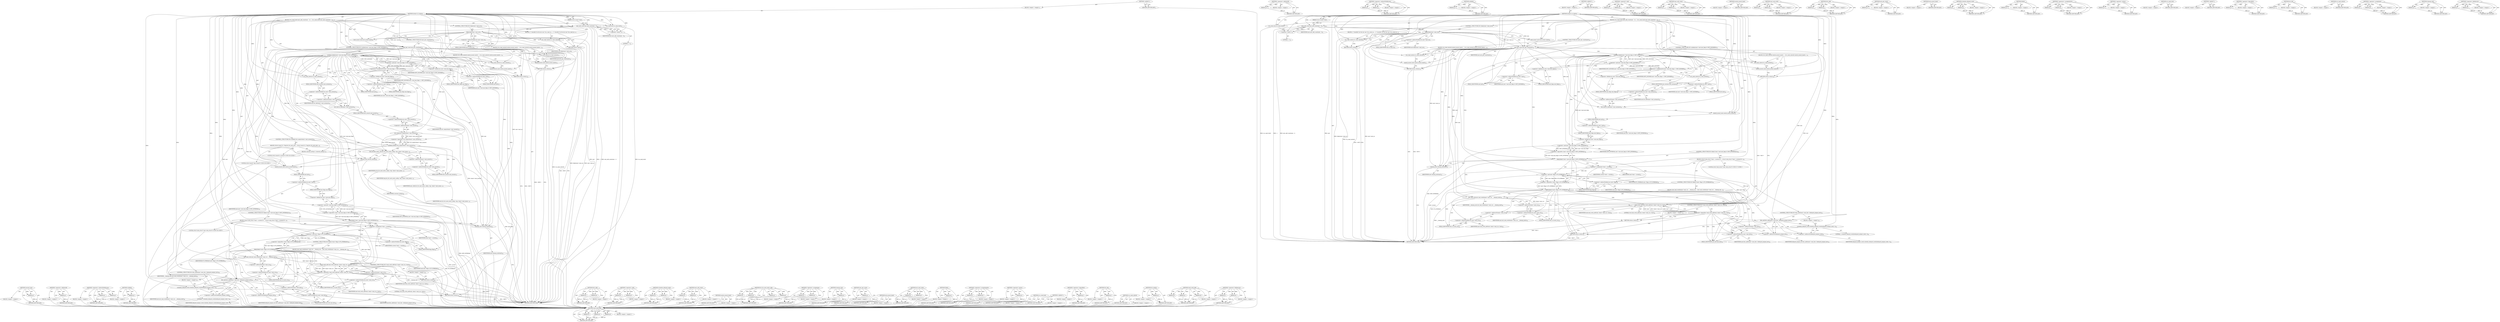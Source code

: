 digraph "&lt;operator&gt;.fieldAccess" {
vulnerable_214 [label=<(METHOD,task_work_add)>];
vulnerable_215 [label=<(PARAM,p1)>];
vulnerable_216 [label=<(PARAM,p2)>];
vulnerable_217 [label=<(PARAM,p3)>];
vulnerable_218 [label=<(BLOCK,&lt;empty&gt;,&lt;empty&gt;)>];
vulnerable_219 [label=<(METHOD_RETURN,ANY)>];
vulnerable_196 [label=<(METHOD,&lt;operator&gt;.addressOf)>];
vulnerable_197 [label=<(PARAM,p1)>];
vulnerable_198 [label=<(BLOCK,&lt;empty&gt;,&lt;empty&gt;)>];
vulnerable_199 [label=<(METHOD_RETURN,ANY)>];
vulnerable_155 [label=<(METHOD,&lt;operator&gt;.indirectFieldAccess)>];
vulnerable_156 [label=<(PARAM,p1)>];
vulnerable_157 [label=<(PARAM,p2)>];
vulnerable_158 [label=<(BLOCK,&lt;empty&gt;,&lt;empty&gt;)>];
vulnerable_159 [label=<(METHOD_RETURN,ANY)>];
vulnerable_173 [label=<(METHOD,unlikely)>];
vulnerable_174 [label=<(PARAM,p1)>];
vulnerable_175 [label=<(BLOCK,&lt;empty&gt;,&lt;empty&gt;)>];
vulnerable_176 [label=<(METHOD_RETURN,ANY)>];
vulnerable_6 [label=<(METHOD,&lt;global&gt;)<SUB>1</SUB>>];
vulnerable_7 [label=<(BLOCK,&lt;empty&gt;,&lt;empty&gt;)<SUB>1</SUB>>];
vulnerable_8 [label=<(METHOD,mntput_no_expire)<SUB>1</SUB>>];
vulnerable_9 [label=<(PARAM,struct mount *mnt)<SUB>1</SUB>>];
vulnerable_10 [label=<(BLOCK,{
	rcu_read_lock();
	mnt_add_count(mnt, -1);
	i...,{
	rcu_read_lock();
	mnt_add_count(mnt, -1);
	i...)<SUB>2</SUB>>];
vulnerable_11 [label=<(rcu_read_lock,rcu_read_lock())<SUB>3</SUB>>];
vulnerable_12 [label=<(mnt_add_count,mnt_add_count(mnt, -1))<SUB>4</SUB>>];
vulnerable_13 [label=<(IDENTIFIER,mnt,mnt_add_count(mnt, -1))<SUB>4</SUB>>];
vulnerable_14 [label=<(&lt;operator&gt;.minus,-1)<SUB>4</SUB>>];
vulnerable_15 [label=<(LITERAL,1,-1)<SUB>4</SUB>>];
vulnerable_16 [label=<(CONTROL_STRUCTURE,IF,if (likely(mnt-&gt;mnt_ns)))<SUB>5</SUB>>];
vulnerable_17 [label=<(likely,likely(mnt-&gt;mnt_ns))<SUB>5</SUB>>];
vulnerable_18 [label=<(&lt;operator&gt;.indirectFieldAccess,mnt-&gt;mnt_ns)<SUB>5</SUB>>];
vulnerable_19 [label=<(IDENTIFIER,mnt,likely(mnt-&gt;mnt_ns))<SUB>5</SUB>>];
vulnerable_20 [label=<(FIELD_IDENTIFIER,mnt_ns,mnt_ns)<SUB>5</SUB>>];
vulnerable_21 [label=<(BLOCK,{ /* shouldn't be the last one */
		rcu_read_un...,{ /* shouldn't be the last one */
		rcu_read_un...)<SUB>5</SUB>>];
vulnerable_22 [label=<(rcu_read_unlock,rcu_read_unlock())<SUB>6</SUB>>];
vulnerable_23 [label=<(RETURN,return;,return;)<SUB>7</SUB>>];
vulnerable_24 [label=<(lock_mount_hash,lock_mount_hash())<SUB>9</SUB>>];
vulnerable_25 [label=<(CONTROL_STRUCTURE,IF,if (mnt_get_count(mnt)))<SUB>10</SUB>>];
vulnerable_26 [label=<(mnt_get_count,mnt_get_count(mnt))<SUB>10</SUB>>];
vulnerable_27 [label=<(IDENTIFIER,mnt,mnt_get_count(mnt))<SUB>10</SUB>>];
vulnerable_28 [label=<(BLOCK,{
		rcu_read_unlock();
		unlock_mount_hash();
	...,{
		rcu_read_unlock();
		unlock_mount_hash();
	...)<SUB>10</SUB>>];
vulnerable_29 [label=<(rcu_read_unlock,rcu_read_unlock())<SUB>11</SUB>>];
vulnerable_30 [label=<(unlock_mount_hash,unlock_mount_hash())<SUB>12</SUB>>];
vulnerable_31 [label=<(RETURN,return;,return;)<SUB>13</SUB>>];
vulnerable_32 [label=<(CONTROL_STRUCTURE,IF,if (unlikely(mnt-&gt;mnt.mnt_flags &amp; MNT_DOOMED)))<SUB>15</SUB>>];
vulnerable_33 [label=<(unlikely,unlikely(mnt-&gt;mnt.mnt_flags &amp; MNT_DOOMED))<SUB>15</SUB>>];
vulnerable_34 [label=<(&lt;operator&gt;.and,mnt-&gt;mnt.mnt_flags &amp; MNT_DOOMED)<SUB>15</SUB>>];
vulnerable_35 [label=<(&lt;operator&gt;.fieldAccess,mnt-&gt;mnt.mnt_flags)<SUB>15</SUB>>];
vulnerable_36 [label=<(&lt;operator&gt;.indirectFieldAccess,mnt-&gt;mnt)<SUB>15</SUB>>];
vulnerable_37 [label=<(IDENTIFIER,mnt,mnt-&gt;mnt.mnt_flags &amp; MNT_DOOMED)<SUB>15</SUB>>];
vulnerable_38 [label=<(FIELD_IDENTIFIER,mnt,mnt)<SUB>15</SUB>>];
vulnerable_39 [label=<(FIELD_IDENTIFIER,mnt_flags,mnt_flags)<SUB>15</SUB>>];
vulnerable_40 [label=<(IDENTIFIER,MNT_DOOMED,mnt-&gt;mnt.mnt_flags &amp; MNT_DOOMED)<SUB>15</SUB>>];
vulnerable_41 [label=<(BLOCK,{
		rcu_read_unlock();
		unlock_mount_hash();
	...,{
		rcu_read_unlock();
		unlock_mount_hash();
	...)<SUB>15</SUB>>];
vulnerable_42 [label=<(rcu_read_unlock,rcu_read_unlock())<SUB>16</SUB>>];
vulnerable_43 [label=<(unlock_mount_hash,unlock_mount_hash())<SUB>17</SUB>>];
vulnerable_44 [label=<(RETURN,return;,return;)<SUB>18</SUB>>];
vulnerable_45 [label=<(&lt;operators&gt;.assignmentOr,mnt-&gt;mnt.mnt_flags |= MNT_DOOMED)<SUB>20</SUB>>];
vulnerable_46 [label=<(&lt;operator&gt;.fieldAccess,mnt-&gt;mnt.mnt_flags)<SUB>20</SUB>>];
vulnerable_47 [label=<(&lt;operator&gt;.indirectFieldAccess,mnt-&gt;mnt)<SUB>20</SUB>>];
vulnerable_48 [label=<(IDENTIFIER,mnt,mnt-&gt;mnt.mnt_flags |= MNT_DOOMED)<SUB>20</SUB>>];
vulnerable_49 [label=<(FIELD_IDENTIFIER,mnt,mnt)<SUB>20</SUB>>];
vulnerable_50 [label=<(FIELD_IDENTIFIER,mnt_flags,mnt_flags)<SUB>20</SUB>>];
vulnerable_51 [label=<(IDENTIFIER,MNT_DOOMED,mnt-&gt;mnt.mnt_flags |= MNT_DOOMED)<SUB>20</SUB>>];
vulnerable_52 [label=<(rcu_read_unlock,rcu_read_unlock())<SUB>21</SUB>>];
vulnerable_53 [label=<(list_del,list_del(&amp;mnt-&gt;mnt_instance))<SUB>23</SUB>>];
vulnerable_54 [label=<(&lt;operator&gt;.addressOf,&amp;mnt-&gt;mnt_instance)<SUB>23</SUB>>];
vulnerable_55 [label=<(&lt;operator&gt;.indirectFieldAccess,mnt-&gt;mnt_instance)<SUB>23</SUB>>];
vulnerable_56 [label=<(IDENTIFIER,mnt,list_del(&amp;mnt-&gt;mnt_instance))<SUB>23</SUB>>];
vulnerable_57 [label=<(FIELD_IDENTIFIER,mnt_instance,mnt_instance)<SUB>23</SUB>>];
vulnerable_58 [label=<(unlock_mount_hash,unlock_mount_hash())<SUB>24</SUB>>];
vulnerable_59 [label=<(CONTROL_STRUCTURE,IF,if (likely(!(mnt-&gt;mnt.mnt_flags &amp; MNT_INTERNAL))))<SUB>26</SUB>>];
vulnerable_60 [label=<(likely,likely(!(mnt-&gt;mnt.mnt_flags &amp; MNT_INTERNAL)))<SUB>26</SUB>>];
vulnerable_61 [label=<(&lt;operator&gt;.logicalNot,!(mnt-&gt;mnt.mnt_flags &amp; MNT_INTERNAL))<SUB>26</SUB>>];
vulnerable_62 [label=<(&lt;operator&gt;.and,mnt-&gt;mnt.mnt_flags &amp; MNT_INTERNAL)<SUB>26</SUB>>];
vulnerable_63 [label=<(&lt;operator&gt;.fieldAccess,mnt-&gt;mnt.mnt_flags)<SUB>26</SUB>>];
vulnerable_64 [label=<(&lt;operator&gt;.indirectFieldAccess,mnt-&gt;mnt)<SUB>26</SUB>>];
vulnerable_65 [label=<(IDENTIFIER,mnt,mnt-&gt;mnt.mnt_flags &amp; MNT_INTERNAL)<SUB>26</SUB>>];
vulnerable_66 [label=<(FIELD_IDENTIFIER,mnt,mnt)<SUB>26</SUB>>];
vulnerable_67 [label=<(FIELD_IDENTIFIER,mnt_flags,mnt_flags)<SUB>26</SUB>>];
vulnerable_68 [label=<(IDENTIFIER,MNT_INTERNAL,mnt-&gt;mnt.mnt_flags &amp; MNT_INTERNAL)<SUB>26</SUB>>];
vulnerable_69 [label=<(BLOCK,{
		struct task_struct *task = current;
		if (l...,{
		struct task_struct *task = current;
		if (l...)<SUB>26</SUB>>];
vulnerable_70 [label="<(LOCAL,struct task_struct* task: task_struct*)<SUB>27</SUB>>"];
vulnerable_71 [label=<(&lt;operator&gt;.assignment,*task = current)<SUB>27</SUB>>];
vulnerable_72 [label=<(IDENTIFIER,task,*task = current)<SUB>27</SUB>>];
vulnerable_73 [label=<(IDENTIFIER,current,*task = current)<SUB>27</SUB>>];
vulnerable_74 [label=<(CONTROL_STRUCTURE,IF,if (likely(!(task-&gt;flags &amp; PF_KTHREAD))))<SUB>28</SUB>>];
vulnerable_75 [label=<(likely,likely(!(task-&gt;flags &amp; PF_KTHREAD)))<SUB>28</SUB>>];
vulnerable_76 [label=<(&lt;operator&gt;.logicalNot,!(task-&gt;flags &amp; PF_KTHREAD))<SUB>28</SUB>>];
vulnerable_77 [label=<(&lt;operator&gt;.and,task-&gt;flags &amp; PF_KTHREAD)<SUB>28</SUB>>];
vulnerable_78 [label=<(&lt;operator&gt;.indirectFieldAccess,task-&gt;flags)<SUB>28</SUB>>];
vulnerable_79 [label=<(IDENTIFIER,task,task-&gt;flags &amp; PF_KTHREAD)<SUB>28</SUB>>];
vulnerable_80 [label=<(FIELD_IDENTIFIER,flags,flags)<SUB>28</SUB>>];
vulnerable_81 [label=<(IDENTIFIER,PF_KTHREAD,task-&gt;flags &amp; PF_KTHREAD)<SUB>28</SUB>>];
vulnerable_82 [label=<(BLOCK,{
			init_task_work(&amp;mnt-&gt;mnt_rcu, __cleanup_mn...,{
			init_task_work(&amp;mnt-&gt;mnt_rcu, __cleanup_mn...)<SUB>28</SUB>>];
vulnerable_83 [label=<(init_task_work,init_task_work(&amp;mnt-&gt;mnt_rcu, __cleanup_mnt))<SUB>29</SUB>>];
vulnerable_84 [label=<(&lt;operator&gt;.addressOf,&amp;mnt-&gt;mnt_rcu)<SUB>29</SUB>>];
vulnerable_85 [label=<(&lt;operator&gt;.indirectFieldAccess,mnt-&gt;mnt_rcu)<SUB>29</SUB>>];
vulnerable_86 [label=<(IDENTIFIER,mnt,init_task_work(&amp;mnt-&gt;mnt_rcu, __cleanup_mnt))<SUB>29</SUB>>];
vulnerable_87 [label=<(FIELD_IDENTIFIER,mnt_rcu,mnt_rcu)<SUB>29</SUB>>];
vulnerable_88 [label=<(IDENTIFIER,__cleanup_mnt,init_task_work(&amp;mnt-&gt;mnt_rcu, __cleanup_mnt))<SUB>29</SUB>>];
vulnerable_89 [label=<(CONTROL_STRUCTURE,IF,if (!task_work_add(task, &amp;mnt-&gt;mnt_rcu, true)))<SUB>30</SUB>>];
vulnerable_90 [label=<(&lt;operator&gt;.logicalNot,!task_work_add(task, &amp;mnt-&gt;mnt_rcu, true))<SUB>30</SUB>>];
vulnerable_91 [label=<(task_work_add,task_work_add(task, &amp;mnt-&gt;mnt_rcu, true))<SUB>30</SUB>>];
vulnerable_92 [label=<(IDENTIFIER,task,task_work_add(task, &amp;mnt-&gt;mnt_rcu, true))<SUB>30</SUB>>];
vulnerable_93 [label=<(&lt;operator&gt;.addressOf,&amp;mnt-&gt;mnt_rcu)<SUB>30</SUB>>];
vulnerable_94 [label=<(&lt;operator&gt;.indirectFieldAccess,mnt-&gt;mnt_rcu)<SUB>30</SUB>>];
vulnerable_95 [label=<(IDENTIFIER,mnt,task_work_add(task, &amp;mnt-&gt;mnt_rcu, true))<SUB>30</SUB>>];
vulnerable_96 [label=<(FIELD_IDENTIFIER,mnt_rcu,mnt_rcu)<SUB>30</SUB>>];
vulnerable_97 [label=<(LITERAL,true,task_work_add(task, &amp;mnt-&gt;mnt_rcu, true))<SUB>30</SUB>>];
vulnerable_98 [label=<(BLOCK,&lt;empty&gt;,&lt;empty&gt;)<SUB>31</SUB>>];
vulnerable_99 [label=<(RETURN,return;,return;)<SUB>31</SUB>>];
vulnerable_100 [label=<(CONTROL_STRUCTURE,IF,if (llist_add(&amp;mnt-&gt;mnt_llist, &amp;delayed_mntput_list)))<SUB>33</SUB>>];
vulnerable_101 [label=<(llist_add,llist_add(&amp;mnt-&gt;mnt_llist, &amp;delayed_mntput_list))<SUB>33</SUB>>];
vulnerable_102 [label=<(&lt;operator&gt;.addressOf,&amp;mnt-&gt;mnt_llist)<SUB>33</SUB>>];
vulnerable_103 [label=<(&lt;operator&gt;.indirectFieldAccess,mnt-&gt;mnt_llist)<SUB>33</SUB>>];
vulnerable_104 [label=<(IDENTIFIER,mnt,llist_add(&amp;mnt-&gt;mnt_llist, &amp;delayed_mntput_list))<SUB>33</SUB>>];
vulnerable_105 [label=<(FIELD_IDENTIFIER,mnt_llist,mnt_llist)<SUB>33</SUB>>];
vulnerable_106 [label=<(&lt;operator&gt;.addressOf,&amp;delayed_mntput_list)<SUB>33</SUB>>];
vulnerable_107 [label=<(IDENTIFIER,delayed_mntput_list,llist_add(&amp;mnt-&gt;mnt_llist, &amp;delayed_mntput_list))<SUB>33</SUB>>];
vulnerable_108 [label=<(BLOCK,&lt;empty&gt;,&lt;empty&gt;)<SUB>34</SUB>>];
vulnerable_109 [label=<(schedule_delayed_work,schedule_delayed_work(&amp;delayed_mntput_work, 1))<SUB>34</SUB>>];
vulnerable_110 [label=<(&lt;operator&gt;.addressOf,&amp;delayed_mntput_work)<SUB>34</SUB>>];
vulnerable_111 [label=<(IDENTIFIER,delayed_mntput_work,schedule_delayed_work(&amp;delayed_mntput_work, 1))<SUB>34</SUB>>];
vulnerable_112 [label=<(LITERAL,1,schedule_delayed_work(&amp;delayed_mntput_work, 1))<SUB>34</SUB>>];
vulnerable_113 [label=<(RETURN,return;,return;)<SUB>35</SUB>>];
vulnerable_114 [label=<(cleanup_mnt,cleanup_mnt(mnt))<SUB>37</SUB>>];
vulnerable_115 [label=<(IDENTIFIER,mnt,cleanup_mnt(mnt))<SUB>37</SUB>>];
vulnerable_116 [label=<(METHOD_RETURN,void)<SUB>1</SUB>>];
vulnerable_118 [label=<(METHOD_RETURN,ANY)<SUB>1</SUB>>];
vulnerable_177 [label=<(METHOD,&lt;operator&gt;.and)>];
vulnerable_178 [label=<(PARAM,p1)>];
vulnerable_179 [label=<(PARAM,p2)>];
vulnerable_180 [label=<(BLOCK,&lt;empty&gt;,&lt;empty&gt;)>];
vulnerable_181 [label=<(METHOD_RETURN,ANY)>];
vulnerable_142 [label=<(METHOD,mnt_add_count)>];
vulnerable_143 [label=<(PARAM,p1)>];
vulnerable_144 [label=<(PARAM,p2)>];
vulnerable_145 [label=<(BLOCK,&lt;empty&gt;,&lt;empty&gt;)>];
vulnerable_146 [label=<(METHOD_RETURN,ANY)>];
vulnerable_170 [label=<(METHOD,unlock_mount_hash)>];
vulnerable_171 [label=<(BLOCK,&lt;empty&gt;,&lt;empty&gt;)>];
vulnerable_172 [label=<(METHOD_RETURN,ANY)>];
vulnerable_209 [label=<(METHOD,init_task_work)>];
vulnerable_210 [label=<(PARAM,p1)>];
vulnerable_211 [label=<(PARAM,p2)>];
vulnerable_212 [label=<(BLOCK,&lt;empty&gt;,&lt;empty&gt;)>];
vulnerable_213 [label=<(METHOD_RETURN,ANY)>];
vulnerable_220 [label=<(METHOD,llist_add)>];
vulnerable_221 [label=<(PARAM,p1)>];
vulnerable_222 [label=<(PARAM,p2)>];
vulnerable_223 [label=<(BLOCK,&lt;empty&gt;,&lt;empty&gt;)>];
vulnerable_224 [label=<(METHOD_RETURN,ANY)>];
vulnerable_166 [label=<(METHOD,mnt_get_count)>];
vulnerable_167 [label=<(PARAM,p1)>];
vulnerable_168 [label=<(BLOCK,&lt;empty&gt;,&lt;empty&gt;)>];
vulnerable_169 [label=<(METHOD_RETURN,ANY)>];
vulnerable_163 [label=<(METHOD,lock_mount_hash)>];
vulnerable_164 [label=<(BLOCK,&lt;empty&gt;,&lt;empty&gt;)>];
vulnerable_165 [label=<(METHOD_RETURN,ANY)>];
vulnerable_225 [label=<(METHOD,schedule_delayed_work)>];
vulnerable_226 [label=<(PARAM,p1)>];
vulnerable_227 [label=<(PARAM,p2)>];
vulnerable_228 [label=<(BLOCK,&lt;empty&gt;,&lt;empty&gt;)>];
vulnerable_229 [label=<(METHOD_RETURN,ANY)>];
vulnerable_151 [label=<(METHOD,likely)>];
vulnerable_152 [label=<(PARAM,p1)>];
vulnerable_153 [label=<(BLOCK,&lt;empty&gt;,&lt;empty&gt;)>];
vulnerable_154 [label=<(METHOD_RETURN,ANY)>];
vulnerable_187 [label=<(METHOD,&lt;operators&gt;.assignmentOr)>];
vulnerable_188 [label=<(PARAM,p1)>];
vulnerable_189 [label=<(PARAM,p2)>];
vulnerable_190 [label=<(BLOCK,&lt;empty&gt;,&lt;empty&gt;)>];
vulnerable_191 [label=<(METHOD_RETURN,ANY)>];
vulnerable_147 [label=<(METHOD,&lt;operator&gt;.minus)>];
vulnerable_148 [label=<(PARAM,p1)>];
vulnerable_149 [label=<(BLOCK,&lt;empty&gt;,&lt;empty&gt;)>];
vulnerable_150 [label=<(METHOD_RETURN,ANY)>];
vulnerable_139 [label=<(METHOD,rcu_read_lock)>];
vulnerable_140 [label=<(BLOCK,&lt;empty&gt;,&lt;empty&gt;)>];
vulnerable_141 [label=<(METHOD_RETURN,ANY)>];
vulnerable_133 [label=<(METHOD,&lt;global&gt;)<SUB>1</SUB>>];
vulnerable_134 [label=<(BLOCK,&lt;empty&gt;,&lt;empty&gt;)>];
vulnerable_135 [label=<(METHOD_RETURN,ANY)>];
vulnerable_200 [label=<(METHOD,&lt;operator&gt;.logicalNot)>];
vulnerable_201 [label=<(PARAM,p1)>];
vulnerable_202 [label=<(BLOCK,&lt;empty&gt;,&lt;empty&gt;)>];
vulnerable_203 [label=<(METHOD_RETURN,ANY)>];
vulnerable_192 [label=<(METHOD,list_del)>];
vulnerable_193 [label=<(PARAM,p1)>];
vulnerable_194 [label=<(BLOCK,&lt;empty&gt;,&lt;empty&gt;)>];
vulnerable_195 [label=<(METHOD_RETURN,ANY)>];
vulnerable_160 [label=<(METHOD,rcu_read_unlock)>];
vulnerable_161 [label=<(BLOCK,&lt;empty&gt;,&lt;empty&gt;)>];
vulnerable_162 [label=<(METHOD_RETURN,ANY)>];
vulnerable_204 [label=<(METHOD,&lt;operator&gt;.assignment)>];
vulnerable_205 [label=<(PARAM,p1)>];
vulnerable_206 [label=<(PARAM,p2)>];
vulnerable_207 [label=<(BLOCK,&lt;empty&gt;,&lt;empty&gt;)>];
vulnerable_208 [label=<(METHOD_RETURN,ANY)>];
vulnerable_230 [label=<(METHOD,cleanup_mnt)>];
vulnerable_231 [label=<(PARAM,p1)>];
vulnerable_232 [label=<(BLOCK,&lt;empty&gt;,&lt;empty&gt;)>];
vulnerable_233 [label=<(METHOD_RETURN,ANY)>];
vulnerable_182 [label=<(METHOD,&lt;operator&gt;.fieldAccess)>];
vulnerable_183 [label=<(PARAM,p1)>];
vulnerable_184 [label=<(PARAM,p2)>];
vulnerable_185 [label=<(BLOCK,&lt;empty&gt;,&lt;empty&gt;)>];
vulnerable_186 [label=<(METHOD_RETURN,ANY)>];
fixed_237 [label=<(METHOD,umount_mnt)>];
fixed_238 [label=<(PARAM,p1)>];
fixed_239 [label=<(BLOCK,&lt;empty&gt;,&lt;empty&gt;)>];
fixed_240 [label=<(METHOD_RETURN,ANY)>];
fixed_218 [label=<(METHOD,&lt;operator&gt;.addressOf)>];
fixed_219 [label=<(PARAM,p1)>];
fixed_220 [label=<(BLOCK,&lt;empty&gt;,&lt;empty&gt;)>];
fixed_221 [label=<(METHOD_RETURN,ANY)>];
fixed_177 [label=<(METHOD,&lt;operator&gt;.indirectFieldAccess)>];
fixed_178 [label=<(PARAM,p1)>];
fixed_179 [label=<(PARAM,p2)>];
fixed_180 [label=<(BLOCK,&lt;empty&gt;,&lt;empty&gt;)>];
fixed_181 [label=<(METHOD_RETURN,ANY)>];
fixed_195 [label=<(METHOD,unlikely)>];
fixed_196 [label=<(PARAM,p1)>];
fixed_197 [label=<(BLOCK,&lt;empty&gt;,&lt;empty&gt;)>];
fixed_198 [label=<(METHOD_RETURN,ANY)>];
fixed_6 [label=<(METHOD,&lt;global&gt;)<SUB>1</SUB>>];
fixed_7 [label=<(BLOCK,&lt;empty&gt;,&lt;empty&gt;)<SUB>1</SUB>>];
fixed_8 [label=<(METHOD,mntput_no_expire)<SUB>1</SUB>>];
fixed_9 [label=<(PARAM,struct mount *mnt)<SUB>1</SUB>>];
fixed_10 [label=<(BLOCK,{
	rcu_read_lock();
	mnt_add_count(mnt, -1);
	i...,{
	rcu_read_lock();
	mnt_add_count(mnt, -1);
	i...)<SUB>2</SUB>>];
fixed_11 [label=<(rcu_read_lock,rcu_read_lock())<SUB>3</SUB>>];
fixed_12 [label=<(mnt_add_count,mnt_add_count(mnt, -1))<SUB>4</SUB>>];
fixed_13 [label=<(IDENTIFIER,mnt,mnt_add_count(mnt, -1))<SUB>4</SUB>>];
fixed_14 [label=<(&lt;operator&gt;.minus,-1)<SUB>4</SUB>>];
fixed_15 [label=<(LITERAL,1,-1)<SUB>4</SUB>>];
fixed_16 [label=<(CONTROL_STRUCTURE,IF,if (likely(mnt-&gt;mnt_ns)))<SUB>5</SUB>>];
fixed_17 [label=<(likely,likely(mnt-&gt;mnt_ns))<SUB>5</SUB>>];
fixed_18 [label=<(&lt;operator&gt;.indirectFieldAccess,mnt-&gt;mnt_ns)<SUB>5</SUB>>];
fixed_19 [label=<(IDENTIFIER,mnt,likely(mnt-&gt;mnt_ns))<SUB>5</SUB>>];
fixed_20 [label=<(FIELD_IDENTIFIER,mnt_ns,mnt_ns)<SUB>5</SUB>>];
fixed_21 [label=<(BLOCK,{ /* shouldn't be the last one */
		rcu_read_un...,{ /* shouldn't be the last one */
		rcu_read_un...)<SUB>5</SUB>>];
fixed_22 [label=<(rcu_read_unlock,rcu_read_unlock())<SUB>6</SUB>>];
fixed_23 [label=<(RETURN,return;,return;)<SUB>7</SUB>>];
fixed_24 [label=<(lock_mount_hash,lock_mount_hash())<SUB>9</SUB>>];
fixed_25 [label=<(CONTROL_STRUCTURE,IF,if (mnt_get_count(mnt)))<SUB>10</SUB>>];
fixed_26 [label=<(mnt_get_count,mnt_get_count(mnt))<SUB>10</SUB>>];
fixed_27 [label=<(IDENTIFIER,mnt,mnt_get_count(mnt))<SUB>10</SUB>>];
fixed_28 [label=<(BLOCK,{
		rcu_read_unlock();
		unlock_mount_hash();
	...,{
		rcu_read_unlock();
		unlock_mount_hash();
	...)<SUB>10</SUB>>];
fixed_29 [label=<(rcu_read_unlock,rcu_read_unlock())<SUB>11</SUB>>];
fixed_30 [label=<(unlock_mount_hash,unlock_mount_hash())<SUB>12</SUB>>];
fixed_31 [label=<(RETURN,return;,return;)<SUB>13</SUB>>];
fixed_32 [label=<(CONTROL_STRUCTURE,IF,if (unlikely(mnt-&gt;mnt.mnt_flags &amp; MNT_DOOMED)))<SUB>15</SUB>>];
fixed_33 [label=<(unlikely,unlikely(mnt-&gt;mnt.mnt_flags &amp; MNT_DOOMED))<SUB>15</SUB>>];
fixed_34 [label=<(&lt;operator&gt;.and,mnt-&gt;mnt.mnt_flags &amp; MNT_DOOMED)<SUB>15</SUB>>];
fixed_35 [label=<(&lt;operator&gt;.fieldAccess,mnt-&gt;mnt.mnt_flags)<SUB>15</SUB>>];
fixed_36 [label=<(&lt;operator&gt;.indirectFieldAccess,mnt-&gt;mnt)<SUB>15</SUB>>];
fixed_37 [label=<(IDENTIFIER,mnt,mnt-&gt;mnt.mnt_flags &amp; MNT_DOOMED)<SUB>15</SUB>>];
fixed_38 [label=<(FIELD_IDENTIFIER,mnt,mnt)<SUB>15</SUB>>];
fixed_39 [label=<(FIELD_IDENTIFIER,mnt_flags,mnt_flags)<SUB>15</SUB>>];
fixed_40 [label=<(IDENTIFIER,MNT_DOOMED,mnt-&gt;mnt.mnt_flags &amp; MNT_DOOMED)<SUB>15</SUB>>];
fixed_41 [label=<(BLOCK,{
		rcu_read_unlock();
		unlock_mount_hash();
	...,{
		rcu_read_unlock();
		unlock_mount_hash();
	...)<SUB>15</SUB>>];
fixed_42 [label=<(rcu_read_unlock,rcu_read_unlock())<SUB>16</SUB>>];
fixed_43 [label=<(unlock_mount_hash,unlock_mount_hash())<SUB>17</SUB>>];
fixed_44 [label=<(RETURN,return;,return;)<SUB>18</SUB>>];
fixed_45 [label=<(&lt;operators&gt;.assignmentOr,mnt-&gt;mnt.mnt_flags |= MNT_DOOMED)<SUB>20</SUB>>];
fixed_46 [label=<(&lt;operator&gt;.fieldAccess,mnt-&gt;mnt.mnt_flags)<SUB>20</SUB>>];
fixed_47 [label=<(&lt;operator&gt;.indirectFieldAccess,mnt-&gt;mnt)<SUB>20</SUB>>];
fixed_48 [label=<(IDENTIFIER,mnt,mnt-&gt;mnt.mnt_flags |= MNT_DOOMED)<SUB>20</SUB>>];
fixed_49 [label=<(FIELD_IDENTIFIER,mnt,mnt)<SUB>20</SUB>>];
fixed_50 [label=<(FIELD_IDENTIFIER,mnt_flags,mnt_flags)<SUB>20</SUB>>];
fixed_51 [label=<(IDENTIFIER,MNT_DOOMED,mnt-&gt;mnt.mnt_flags |= MNT_DOOMED)<SUB>20</SUB>>];
fixed_52 [label=<(rcu_read_unlock,rcu_read_unlock())<SUB>21</SUB>>];
fixed_53 [label=<(list_del,list_del(&amp;mnt-&gt;mnt_instance))<SUB>23</SUB>>];
fixed_54 [label=<(&lt;operator&gt;.addressOf,&amp;mnt-&gt;mnt_instance)<SUB>23</SUB>>];
fixed_55 [label=<(&lt;operator&gt;.indirectFieldAccess,mnt-&gt;mnt_instance)<SUB>23</SUB>>];
fixed_56 [label=<(IDENTIFIER,mnt,list_del(&amp;mnt-&gt;mnt_instance))<SUB>23</SUB>>];
fixed_57 [label=<(FIELD_IDENTIFIER,mnt_instance,mnt_instance)<SUB>23</SUB>>];
fixed_58 [label=<(CONTROL_STRUCTURE,IF,if (unlikely(!list_empty(&amp;mnt-&gt;mnt_mounts))))<SUB>25</SUB>>];
fixed_59 [label=<(unlikely,unlikely(!list_empty(&amp;mnt-&gt;mnt_mounts)))<SUB>25</SUB>>];
fixed_60 [label=<(&lt;operator&gt;.logicalNot,!list_empty(&amp;mnt-&gt;mnt_mounts))<SUB>25</SUB>>];
fixed_61 [label=<(list_empty,list_empty(&amp;mnt-&gt;mnt_mounts))<SUB>25</SUB>>];
fixed_62 [label=<(&lt;operator&gt;.addressOf,&amp;mnt-&gt;mnt_mounts)<SUB>25</SUB>>];
fixed_63 [label=<(&lt;operator&gt;.indirectFieldAccess,mnt-&gt;mnt_mounts)<SUB>25</SUB>>];
fixed_64 [label=<(IDENTIFIER,mnt,list_empty(&amp;mnt-&gt;mnt_mounts))<SUB>25</SUB>>];
fixed_65 [label=<(FIELD_IDENTIFIER,mnt_mounts,mnt_mounts)<SUB>25</SUB>>];
fixed_66 [label=<(BLOCK,{
		struct mount *p, *tmp;
		list_for_each_entr...,{
		struct mount *p, *tmp;
		list_for_each_entr...)<SUB>25</SUB>>];
fixed_67 [label="<(LOCAL,struct mount* p: mount*)<SUB>26</SUB>>"];
fixed_68 [label="<(LOCAL,struct mount* tmp: mount*)<SUB>26</SUB>>"];
fixed_69 [label=<(list_for_each_entry_safe,list_for_each_entry_safe(p, tmp, &amp;mnt-&gt;mnt_moun...)<SUB>27</SUB>>];
fixed_70 [label=<(IDENTIFIER,p,list_for_each_entry_safe(p, tmp, &amp;mnt-&gt;mnt_moun...)<SUB>27</SUB>>];
fixed_71 [label=<(IDENTIFIER,tmp,list_for_each_entry_safe(p, tmp, &amp;mnt-&gt;mnt_moun...)<SUB>27</SUB>>];
fixed_72 [label=<(&lt;operator&gt;.addressOf,&amp;mnt-&gt;mnt_mounts)<SUB>27</SUB>>];
fixed_73 [label=<(&lt;operator&gt;.indirectFieldAccess,mnt-&gt;mnt_mounts)<SUB>27</SUB>>];
fixed_74 [label=<(IDENTIFIER,mnt,list_for_each_entry_safe(p, tmp, &amp;mnt-&gt;mnt_moun...)<SUB>27</SUB>>];
fixed_75 [label=<(FIELD_IDENTIFIER,mnt_mounts,mnt_mounts)<SUB>27</SUB>>];
fixed_76 [label=<(IDENTIFIER,mnt_child,list_for_each_entry_safe(p, tmp, &amp;mnt-&gt;mnt_moun...)<SUB>27</SUB>>];
fixed_77 [label=<(BLOCK,{
			umount_mnt(p);
		},{
			umount_mnt(p);
		})<SUB>27</SUB>>];
fixed_78 [label=<(umount_mnt,umount_mnt(p))<SUB>28</SUB>>];
fixed_79 [label=<(IDENTIFIER,p,umount_mnt(p))<SUB>28</SUB>>];
fixed_80 [label=<(unlock_mount_hash,unlock_mount_hash())<SUB>31</SUB>>];
fixed_81 [label=<(CONTROL_STRUCTURE,IF,if (likely(!(mnt-&gt;mnt.mnt_flags &amp; MNT_INTERNAL))))<SUB>33</SUB>>];
fixed_82 [label=<(likely,likely(!(mnt-&gt;mnt.mnt_flags &amp; MNT_INTERNAL)))<SUB>33</SUB>>];
fixed_83 [label=<(&lt;operator&gt;.logicalNot,!(mnt-&gt;mnt.mnt_flags &amp; MNT_INTERNAL))<SUB>33</SUB>>];
fixed_84 [label=<(&lt;operator&gt;.and,mnt-&gt;mnt.mnt_flags &amp; MNT_INTERNAL)<SUB>33</SUB>>];
fixed_85 [label=<(&lt;operator&gt;.fieldAccess,mnt-&gt;mnt.mnt_flags)<SUB>33</SUB>>];
fixed_86 [label=<(&lt;operator&gt;.indirectFieldAccess,mnt-&gt;mnt)<SUB>33</SUB>>];
fixed_87 [label=<(IDENTIFIER,mnt,mnt-&gt;mnt.mnt_flags &amp; MNT_INTERNAL)<SUB>33</SUB>>];
fixed_88 [label=<(FIELD_IDENTIFIER,mnt,mnt)<SUB>33</SUB>>];
fixed_89 [label=<(FIELD_IDENTIFIER,mnt_flags,mnt_flags)<SUB>33</SUB>>];
fixed_90 [label=<(IDENTIFIER,MNT_INTERNAL,mnt-&gt;mnt.mnt_flags &amp; MNT_INTERNAL)<SUB>33</SUB>>];
fixed_91 [label=<(BLOCK,{
		struct task_struct *task = current;
		if (l...,{
		struct task_struct *task = current;
		if (l...)<SUB>33</SUB>>];
fixed_92 [label="<(LOCAL,struct task_struct* task: task_struct*)<SUB>34</SUB>>"];
fixed_93 [label=<(&lt;operator&gt;.assignment,*task = current)<SUB>34</SUB>>];
fixed_94 [label=<(IDENTIFIER,task,*task = current)<SUB>34</SUB>>];
fixed_95 [label=<(IDENTIFIER,current,*task = current)<SUB>34</SUB>>];
fixed_96 [label=<(CONTROL_STRUCTURE,IF,if (likely(!(task-&gt;flags &amp; PF_KTHREAD))))<SUB>35</SUB>>];
fixed_97 [label=<(likely,likely(!(task-&gt;flags &amp; PF_KTHREAD)))<SUB>35</SUB>>];
fixed_98 [label=<(&lt;operator&gt;.logicalNot,!(task-&gt;flags &amp; PF_KTHREAD))<SUB>35</SUB>>];
fixed_99 [label=<(&lt;operator&gt;.and,task-&gt;flags &amp; PF_KTHREAD)<SUB>35</SUB>>];
fixed_100 [label=<(&lt;operator&gt;.indirectFieldAccess,task-&gt;flags)<SUB>35</SUB>>];
fixed_101 [label=<(IDENTIFIER,task,task-&gt;flags &amp; PF_KTHREAD)<SUB>35</SUB>>];
fixed_102 [label=<(FIELD_IDENTIFIER,flags,flags)<SUB>35</SUB>>];
fixed_103 [label=<(IDENTIFIER,PF_KTHREAD,task-&gt;flags &amp; PF_KTHREAD)<SUB>35</SUB>>];
fixed_104 [label=<(BLOCK,{
			init_task_work(&amp;mnt-&gt;mnt_rcu, __cleanup_mn...,{
			init_task_work(&amp;mnt-&gt;mnt_rcu, __cleanup_mn...)<SUB>35</SUB>>];
fixed_105 [label=<(init_task_work,init_task_work(&amp;mnt-&gt;mnt_rcu, __cleanup_mnt))<SUB>36</SUB>>];
fixed_106 [label=<(&lt;operator&gt;.addressOf,&amp;mnt-&gt;mnt_rcu)<SUB>36</SUB>>];
fixed_107 [label=<(&lt;operator&gt;.indirectFieldAccess,mnt-&gt;mnt_rcu)<SUB>36</SUB>>];
fixed_108 [label=<(IDENTIFIER,mnt,init_task_work(&amp;mnt-&gt;mnt_rcu, __cleanup_mnt))<SUB>36</SUB>>];
fixed_109 [label=<(FIELD_IDENTIFIER,mnt_rcu,mnt_rcu)<SUB>36</SUB>>];
fixed_110 [label=<(IDENTIFIER,__cleanup_mnt,init_task_work(&amp;mnt-&gt;mnt_rcu, __cleanup_mnt))<SUB>36</SUB>>];
fixed_111 [label=<(CONTROL_STRUCTURE,IF,if (!task_work_add(task, &amp;mnt-&gt;mnt_rcu, true)))<SUB>37</SUB>>];
fixed_112 [label=<(&lt;operator&gt;.logicalNot,!task_work_add(task, &amp;mnt-&gt;mnt_rcu, true))<SUB>37</SUB>>];
fixed_113 [label=<(task_work_add,task_work_add(task, &amp;mnt-&gt;mnt_rcu, true))<SUB>37</SUB>>];
fixed_114 [label=<(IDENTIFIER,task,task_work_add(task, &amp;mnt-&gt;mnt_rcu, true))<SUB>37</SUB>>];
fixed_115 [label=<(&lt;operator&gt;.addressOf,&amp;mnt-&gt;mnt_rcu)<SUB>37</SUB>>];
fixed_116 [label=<(&lt;operator&gt;.indirectFieldAccess,mnt-&gt;mnt_rcu)<SUB>37</SUB>>];
fixed_117 [label=<(IDENTIFIER,mnt,task_work_add(task, &amp;mnt-&gt;mnt_rcu, true))<SUB>37</SUB>>];
fixed_118 [label=<(FIELD_IDENTIFIER,mnt_rcu,mnt_rcu)<SUB>37</SUB>>];
fixed_119 [label=<(LITERAL,true,task_work_add(task, &amp;mnt-&gt;mnt_rcu, true))<SUB>37</SUB>>];
fixed_120 [label=<(BLOCK,&lt;empty&gt;,&lt;empty&gt;)<SUB>38</SUB>>];
fixed_121 [label=<(RETURN,return;,return;)<SUB>38</SUB>>];
fixed_122 [label=<(CONTROL_STRUCTURE,IF,if (llist_add(&amp;mnt-&gt;mnt_llist, &amp;delayed_mntput_list)))<SUB>40</SUB>>];
fixed_123 [label=<(llist_add,llist_add(&amp;mnt-&gt;mnt_llist, &amp;delayed_mntput_list))<SUB>40</SUB>>];
fixed_124 [label=<(&lt;operator&gt;.addressOf,&amp;mnt-&gt;mnt_llist)<SUB>40</SUB>>];
fixed_125 [label=<(&lt;operator&gt;.indirectFieldAccess,mnt-&gt;mnt_llist)<SUB>40</SUB>>];
fixed_126 [label=<(IDENTIFIER,mnt,llist_add(&amp;mnt-&gt;mnt_llist, &amp;delayed_mntput_list))<SUB>40</SUB>>];
fixed_127 [label=<(FIELD_IDENTIFIER,mnt_llist,mnt_llist)<SUB>40</SUB>>];
fixed_128 [label=<(&lt;operator&gt;.addressOf,&amp;delayed_mntput_list)<SUB>40</SUB>>];
fixed_129 [label=<(IDENTIFIER,delayed_mntput_list,llist_add(&amp;mnt-&gt;mnt_llist, &amp;delayed_mntput_list))<SUB>40</SUB>>];
fixed_130 [label=<(BLOCK,&lt;empty&gt;,&lt;empty&gt;)<SUB>41</SUB>>];
fixed_131 [label=<(schedule_delayed_work,schedule_delayed_work(&amp;delayed_mntput_work, 1))<SUB>41</SUB>>];
fixed_132 [label=<(&lt;operator&gt;.addressOf,&amp;delayed_mntput_work)<SUB>41</SUB>>];
fixed_133 [label=<(IDENTIFIER,delayed_mntput_work,schedule_delayed_work(&amp;delayed_mntput_work, 1))<SUB>41</SUB>>];
fixed_134 [label=<(LITERAL,1,schedule_delayed_work(&amp;delayed_mntput_work, 1))<SUB>41</SUB>>];
fixed_135 [label=<(RETURN,return;,return;)<SUB>42</SUB>>];
fixed_136 [label=<(cleanup_mnt,cleanup_mnt(mnt))<SUB>44</SUB>>];
fixed_137 [label=<(IDENTIFIER,mnt,cleanup_mnt(mnt))<SUB>44</SUB>>];
fixed_138 [label=<(METHOD_RETURN,void)<SUB>1</SUB>>];
fixed_140 [label=<(METHOD_RETURN,ANY)<SUB>1</SUB>>];
fixed_257 [label=<(METHOD,llist_add)>];
fixed_258 [label=<(PARAM,p1)>];
fixed_259 [label=<(PARAM,p2)>];
fixed_260 [label=<(BLOCK,&lt;empty&gt;,&lt;empty&gt;)>];
fixed_261 [label=<(METHOD_RETURN,ANY)>];
fixed_199 [label=<(METHOD,&lt;operator&gt;.and)>];
fixed_200 [label=<(PARAM,p1)>];
fixed_201 [label=<(PARAM,p2)>];
fixed_202 [label=<(BLOCK,&lt;empty&gt;,&lt;empty&gt;)>];
fixed_203 [label=<(METHOD_RETURN,ANY)>];
fixed_262 [label=<(METHOD,schedule_delayed_work)>];
fixed_263 [label=<(PARAM,p1)>];
fixed_264 [label=<(PARAM,p2)>];
fixed_265 [label=<(BLOCK,&lt;empty&gt;,&lt;empty&gt;)>];
fixed_266 [label=<(METHOD_RETURN,ANY)>];
fixed_164 [label=<(METHOD,mnt_add_count)>];
fixed_165 [label=<(PARAM,p1)>];
fixed_166 [label=<(PARAM,p2)>];
fixed_167 [label=<(BLOCK,&lt;empty&gt;,&lt;empty&gt;)>];
fixed_168 [label=<(METHOD_RETURN,ANY)>];
fixed_192 [label=<(METHOD,unlock_mount_hash)>];
fixed_193 [label=<(BLOCK,&lt;empty&gt;,&lt;empty&gt;)>];
fixed_194 [label=<(METHOD_RETURN,ANY)>];
fixed_230 [label=<(METHOD,list_for_each_entry_safe)>];
fixed_231 [label=<(PARAM,p1)>];
fixed_232 [label=<(PARAM,p2)>];
fixed_233 [label=<(PARAM,p3)>];
fixed_234 [label=<(PARAM,p4)>];
fixed_235 [label=<(BLOCK,&lt;empty&gt;,&lt;empty&gt;)>];
fixed_236 [label=<(METHOD_RETURN,ANY)>];
fixed_241 [label=<(METHOD,&lt;operator&gt;.assignment)>];
fixed_242 [label=<(PARAM,p1)>];
fixed_243 [label=<(PARAM,p2)>];
fixed_244 [label=<(BLOCK,&lt;empty&gt;,&lt;empty&gt;)>];
fixed_245 [label=<(METHOD_RETURN,ANY)>];
fixed_267 [label=<(METHOD,cleanup_mnt)>];
fixed_268 [label=<(PARAM,p1)>];
fixed_269 [label=<(BLOCK,&lt;empty&gt;,&lt;empty&gt;)>];
fixed_270 [label=<(METHOD_RETURN,ANY)>];
fixed_188 [label=<(METHOD,mnt_get_count)>];
fixed_189 [label=<(PARAM,p1)>];
fixed_190 [label=<(BLOCK,&lt;empty&gt;,&lt;empty&gt;)>];
fixed_191 [label=<(METHOD_RETURN,ANY)>];
fixed_185 [label=<(METHOD,lock_mount_hash)>];
fixed_186 [label=<(BLOCK,&lt;empty&gt;,&lt;empty&gt;)>];
fixed_187 [label=<(METHOD_RETURN,ANY)>];
fixed_246 [label=<(METHOD,init_task_work)>];
fixed_247 [label=<(PARAM,p1)>];
fixed_248 [label=<(PARAM,p2)>];
fixed_249 [label=<(BLOCK,&lt;empty&gt;,&lt;empty&gt;)>];
fixed_250 [label=<(METHOD_RETURN,ANY)>];
fixed_173 [label=<(METHOD,likely)>];
fixed_174 [label=<(PARAM,p1)>];
fixed_175 [label=<(BLOCK,&lt;empty&gt;,&lt;empty&gt;)>];
fixed_176 [label=<(METHOD_RETURN,ANY)>];
fixed_209 [label=<(METHOD,&lt;operators&gt;.assignmentOr)>];
fixed_210 [label=<(PARAM,p1)>];
fixed_211 [label=<(PARAM,p2)>];
fixed_212 [label=<(BLOCK,&lt;empty&gt;,&lt;empty&gt;)>];
fixed_213 [label=<(METHOD_RETURN,ANY)>];
fixed_169 [label=<(METHOD,&lt;operator&gt;.minus)>];
fixed_170 [label=<(PARAM,p1)>];
fixed_171 [label=<(BLOCK,&lt;empty&gt;,&lt;empty&gt;)>];
fixed_172 [label=<(METHOD_RETURN,ANY)>];
fixed_161 [label=<(METHOD,rcu_read_lock)>];
fixed_162 [label=<(BLOCK,&lt;empty&gt;,&lt;empty&gt;)>];
fixed_163 [label=<(METHOD_RETURN,ANY)>];
fixed_155 [label=<(METHOD,&lt;global&gt;)<SUB>1</SUB>>];
fixed_156 [label=<(BLOCK,&lt;empty&gt;,&lt;empty&gt;)>];
fixed_157 [label=<(METHOD_RETURN,ANY)>];
fixed_222 [label=<(METHOD,&lt;operator&gt;.logicalNot)>];
fixed_223 [label=<(PARAM,p1)>];
fixed_224 [label=<(BLOCK,&lt;empty&gt;,&lt;empty&gt;)>];
fixed_225 [label=<(METHOD_RETURN,ANY)>];
fixed_214 [label=<(METHOD,list_del)>];
fixed_215 [label=<(PARAM,p1)>];
fixed_216 [label=<(BLOCK,&lt;empty&gt;,&lt;empty&gt;)>];
fixed_217 [label=<(METHOD_RETURN,ANY)>];
fixed_182 [label=<(METHOD,rcu_read_unlock)>];
fixed_183 [label=<(BLOCK,&lt;empty&gt;,&lt;empty&gt;)>];
fixed_184 [label=<(METHOD_RETURN,ANY)>];
fixed_226 [label=<(METHOD,list_empty)>];
fixed_227 [label=<(PARAM,p1)>];
fixed_228 [label=<(BLOCK,&lt;empty&gt;,&lt;empty&gt;)>];
fixed_229 [label=<(METHOD_RETURN,ANY)>];
fixed_251 [label=<(METHOD,task_work_add)>];
fixed_252 [label=<(PARAM,p1)>];
fixed_253 [label=<(PARAM,p2)>];
fixed_254 [label=<(PARAM,p3)>];
fixed_255 [label=<(BLOCK,&lt;empty&gt;,&lt;empty&gt;)>];
fixed_256 [label=<(METHOD_RETURN,ANY)>];
fixed_204 [label=<(METHOD,&lt;operator&gt;.fieldAccess)>];
fixed_205 [label=<(PARAM,p1)>];
fixed_206 [label=<(PARAM,p2)>];
fixed_207 [label=<(BLOCK,&lt;empty&gt;,&lt;empty&gt;)>];
fixed_208 [label=<(METHOD_RETURN,ANY)>];
vulnerable_214 -> vulnerable_215  [key=0, label="AST: "];
vulnerable_214 -> vulnerable_215  [key=1, label="DDG: "];
vulnerable_214 -> vulnerable_218  [key=0, label="AST: "];
vulnerable_214 -> vulnerable_216  [key=0, label="AST: "];
vulnerable_214 -> vulnerable_216  [key=1, label="DDG: "];
vulnerable_214 -> vulnerable_219  [key=0, label="AST: "];
vulnerable_214 -> vulnerable_219  [key=1, label="CFG: "];
vulnerable_214 -> vulnerable_217  [key=0, label="AST: "];
vulnerable_214 -> vulnerable_217  [key=1, label="DDG: "];
vulnerable_215 -> vulnerable_219  [key=0, label="DDG: p1"];
vulnerable_216 -> vulnerable_219  [key=0, label="DDG: p2"];
vulnerable_217 -> vulnerable_219  [key=0, label="DDG: p3"];
vulnerable_196 -> vulnerable_197  [key=0, label="AST: "];
vulnerable_196 -> vulnerable_197  [key=1, label="DDG: "];
vulnerable_196 -> vulnerable_198  [key=0, label="AST: "];
vulnerable_196 -> vulnerable_199  [key=0, label="AST: "];
vulnerable_196 -> vulnerable_199  [key=1, label="CFG: "];
vulnerable_197 -> vulnerable_199  [key=0, label="DDG: p1"];
vulnerable_155 -> vulnerable_156  [key=0, label="AST: "];
vulnerable_155 -> vulnerable_156  [key=1, label="DDG: "];
vulnerable_155 -> vulnerable_158  [key=0, label="AST: "];
vulnerable_155 -> vulnerable_157  [key=0, label="AST: "];
vulnerable_155 -> vulnerable_157  [key=1, label="DDG: "];
vulnerable_155 -> vulnerable_159  [key=0, label="AST: "];
vulnerable_155 -> vulnerable_159  [key=1, label="CFG: "];
vulnerable_156 -> vulnerable_159  [key=0, label="DDG: p1"];
vulnerable_157 -> vulnerable_159  [key=0, label="DDG: p2"];
vulnerable_173 -> vulnerable_174  [key=0, label="AST: "];
vulnerable_173 -> vulnerable_174  [key=1, label="DDG: "];
vulnerable_173 -> vulnerable_175  [key=0, label="AST: "];
vulnerable_173 -> vulnerable_176  [key=0, label="AST: "];
vulnerable_173 -> vulnerable_176  [key=1, label="CFG: "];
vulnerable_174 -> vulnerable_176  [key=0, label="DDG: p1"];
vulnerable_6 -> vulnerable_7  [key=0, label="AST: "];
vulnerable_6 -> vulnerable_118  [key=0, label="AST: "];
vulnerable_6 -> vulnerable_118  [key=1, label="CFG: "];
vulnerable_7 -> vulnerable_8  [key=0, label="AST: "];
vulnerable_8 -> vulnerable_9  [key=0, label="AST: "];
vulnerable_8 -> vulnerable_9  [key=1, label="DDG: "];
vulnerable_8 -> vulnerable_10  [key=0, label="AST: "];
vulnerable_8 -> vulnerable_116  [key=0, label="AST: "];
vulnerable_8 -> vulnerable_11  [key=0, label="CFG: "];
vulnerable_8 -> vulnerable_11  [key=1, label="DDG: "];
vulnerable_8 -> vulnerable_24  [key=0, label="DDG: "];
vulnerable_8 -> vulnerable_45  [key=0, label="DDG: "];
vulnerable_8 -> vulnerable_52  [key=0, label="DDG: "];
vulnerable_8 -> vulnerable_58  [key=0, label="DDG: "];
vulnerable_8 -> vulnerable_12  [key=0, label="DDG: "];
vulnerable_8 -> vulnerable_114  [key=0, label="DDG: "];
vulnerable_8 -> vulnerable_14  [key=0, label="DDG: "];
vulnerable_8 -> vulnerable_22  [key=0, label="DDG: "];
vulnerable_8 -> vulnerable_23  [key=0, label="DDG: "];
vulnerable_8 -> vulnerable_26  [key=0, label="DDG: "];
vulnerable_8 -> vulnerable_29  [key=0, label="DDG: "];
vulnerable_8 -> vulnerable_30  [key=0, label="DDG: "];
vulnerable_8 -> vulnerable_31  [key=0, label="DDG: "];
vulnerable_8 -> vulnerable_42  [key=0, label="DDG: "];
vulnerable_8 -> vulnerable_43  [key=0, label="DDG: "];
vulnerable_8 -> vulnerable_44  [key=0, label="DDG: "];
vulnerable_8 -> vulnerable_71  [key=0, label="DDG: "];
vulnerable_8 -> vulnerable_113  [key=0, label="DDG: "];
vulnerable_8 -> vulnerable_34  [key=0, label="DDG: "];
vulnerable_8 -> vulnerable_62  [key=0, label="DDG: "];
vulnerable_8 -> vulnerable_101  [key=0, label="DDG: "];
vulnerable_8 -> vulnerable_83  [key=0, label="DDG: "];
vulnerable_8 -> vulnerable_109  [key=0, label="DDG: "];
vulnerable_8 -> vulnerable_77  [key=0, label="DDG: "];
vulnerable_8 -> vulnerable_99  [key=0, label="DDG: "];
vulnerable_8 -> vulnerable_91  [key=0, label="DDG: "];
vulnerable_9 -> vulnerable_12  [key=0, label="DDG: mnt"];
vulnerable_10 -> vulnerable_11  [key=0, label="AST: "];
vulnerable_10 -> vulnerable_12  [key=0, label="AST: "];
vulnerable_10 -> vulnerable_16  [key=0, label="AST: "];
vulnerable_10 -> vulnerable_24  [key=0, label="AST: "];
vulnerable_10 -> vulnerable_25  [key=0, label="AST: "];
vulnerable_10 -> vulnerable_32  [key=0, label="AST: "];
vulnerable_10 -> vulnerable_45  [key=0, label="AST: "];
vulnerable_10 -> vulnerable_52  [key=0, label="AST: "];
vulnerable_10 -> vulnerable_53  [key=0, label="AST: "];
vulnerable_10 -> vulnerable_58  [key=0, label="AST: "];
vulnerable_10 -> vulnerable_59  [key=0, label="AST: "];
vulnerable_10 -> vulnerable_114  [key=0, label="AST: "];
vulnerable_11 -> vulnerable_14  [key=0, label="CFG: "];
vulnerable_11 -> vulnerable_116  [key=0, label="DDG: rcu_read_lock()"];
vulnerable_12 -> vulnerable_13  [key=0, label="AST: "];
vulnerable_12 -> vulnerable_14  [key=0, label="AST: "];
vulnerable_12 -> vulnerable_20  [key=0, label="CFG: "];
vulnerable_12 -> vulnerable_116  [key=0, label="DDG: mnt"];
vulnerable_12 -> vulnerable_116  [key=1, label="DDG: -1"];
vulnerable_12 -> vulnerable_116  [key=2, label="DDG: mnt_add_count(mnt, -1)"];
vulnerable_12 -> vulnerable_17  [key=0, label="DDG: mnt"];
vulnerable_12 -> vulnerable_26  [key=0, label="DDG: mnt"];
vulnerable_14 -> vulnerable_15  [key=0, label="AST: "];
vulnerable_14 -> vulnerable_12  [key=0, label="CFG: "];
vulnerable_14 -> vulnerable_12  [key=1, label="DDG: 1"];
vulnerable_16 -> vulnerable_17  [key=0, label="AST: "];
vulnerable_16 -> vulnerable_21  [key=0, label="AST: "];
vulnerable_17 -> vulnerable_18  [key=0, label="AST: "];
vulnerable_17 -> vulnerable_22  [key=0, label="CFG: "];
vulnerable_17 -> vulnerable_22  [key=1, label="CDG: "];
vulnerable_17 -> vulnerable_24  [key=0, label="CFG: "];
vulnerable_17 -> vulnerable_24  [key=1, label="CDG: "];
vulnerable_17 -> vulnerable_116  [key=0, label="DDG: mnt-&gt;mnt_ns"];
vulnerable_17 -> vulnerable_116  [key=1, label="DDG: likely(mnt-&gt;mnt_ns)"];
vulnerable_17 -> vulnerable_114  [key=0, label="DDG: mnt-&gt;mnt_ns"];
vulnerable_17 -> vulnerable_26  [key=0, label="DDG: mnt-&gt;mnt_ns"];
vulnerable_17 -> vulnerable_26  [key=1, label="CDG: "];
vulnerable_17 -> vulnerable_23  [key=0, label="CDG: "];
vulnerable_18 -> vulnerable_19  [key=0, label="AST: "];
vulnerable_18 -> vulnerable_20  [key=0, label="AST: "];
vulnerable_18 -> vulnerable_17  [key=0, label="CFG: "];
vulnerable_20 -> vulnerable_18  [key=0, label="CFG: "];
vulnerable_21 -> vulnerable_22  [key=0, label="AST: "];
vulnerable_21 -> vulnerable_23  [key=0, label="AST: "];
vulnerable_22 -> vulnerable_23  [key=0, label="CFG: "];
vulnerable_22 -> vulnerable_116  [key=0, label="DDG: rcu_read_unlock()"];
vulnerable_23 -> vulnerable_116  [key=0, label="CFG: "];
vulnerable_23 -> vulnerable_116  [key=1, label="DDG: &lt;RET&gt;"];
vulnerable_24 -> vulnerable_26  [key=0, label="CFG: "];
vulnerable_25 -> vulnerable_26  [key=0, label="AST: "];
vulnerable_25 -> vulnerable_28  [key=0, label="AST: "];
vulnerable_26 -> vulnerable_27  [key=0, label="AST: "];
vulnerable_26 -> vulnerable_29  [key=0, label="CFG: "];
vulnerable_26 -> vulnerable_29  [key=1, label="CDG: "];
vulnerable_26 -> vulnerable_38  [key=0, label="CFG: "];
vulnerable_26 -> vulnerable_38  [key=1, label="CDG: "];
vulnerable_26 -> vulnerable_53  [key=0, label="DDG: mnt"];
vulnerable_26 -> vulnerable_114  [key=0, label="DDG: mnt"];
vulnerable_26 -> vulnerable_101  [key=0, label="DDG: mnt"];
vulnerable_26 -> vulnerable_83  [key=0, label="DDG: mnt"];
vulnerable_26 -> vulnerable_91  [key=0, label="DDG: mnt"];
vulnerable_26 -> vulnerable_30  [key=0, label="CDG: "];
vulnerable_26 -> vulnerable_34  [key=0, label="CDG: "];
vulnerable_26 -> vulnerable_35  [key=0, label="CDG: "];
vulnerable_26 -> vulnerable_33  [key=0, label="CDG: "];
vulnerable_26 -> vulnerable_36  [key=0, label="CDG: "];
vulnerable_26 -> vulnerable_39  [key=0, label="CDG: "];
vulnerable_26 -> vulnerable_31  [key=0, label="CDG: "];
vulnerable_28 -> vulnerable_29  [key=0, label="AST: "];
vulnerable_28 -> vulnerable_30  [key=0, label="AST: "];
vulnerable_28 -> vulnerable_31  [key=0, label="AST: "];
vulnerable_29 -> vulnerable_30  [key=0, label="CFG: "];
vulnerable_30 -> vulnerable_31  [key=0, label="CFG: "];
vulnerable_31 -> vulnerable_116  [key=0, label="CFG: "];
vulnerable_31 -> vulnerable_116  [key=1, label="DDG: &lt;RET&gt;"];
vulnerable_32 -> vulnerable_33  [key=0, label="AST: "];
vulnerable_32 -> vulnerable_41  [key=0, label="AST: "];
vulnerable_33 -> vulnerable_34  [key=0, label="AST: "];
vulnerable_33 -> vulnerable_42  [key=0, label="CFG: "];
vulnerable_33 -> vulnerable_42  [key=1, label="CDG: "];
vulnerable_33 -> vulnerable_49  [key=0, label="CFG: "];
vulnerable_33 -> vulnerable_49  [key=1, label="CDG: "];
vulnerable_33 -> vulnerable_47  [key=0, label="CDG: "];
vulnerable_33 -> vulnerable_60  [key=0, label="CDG: "];
vulnerable_33 -> vulnerable_64  [key=0, label="CDG: "];
vulnerable_33 -> vulnerable_57  [key=0, label="CDG: "];
vulnerable_33 -> vulnerable_66  [key=0, label="CDG: "];
vulnerable_33 -> vulnerable_52  [key=0, label="CDG: "];
vulnerable_33 -> vulnerable_46  [key=0, label="CDG: "];
vulnerable_33 -> vulnerable_67  [key=0, label="CDG: "];
vulnerable_33 -> vulnerable_45  [key=0, label="CDG: "];
vulnerable_33 -> vulnerable_50  [key=0, label="CDG: "];
vulnerable_33 -> vulnerable_44  [key=0, label="CDG: "];
vulnerable_33 -> vulnerable_54  [key=0, label="CDG: "];
vulnerable_33 -> vulnerable_43  [key=0, label="CDG: "];
vulnerable_33 -> vulnerable_58  [key=0, label="CDG: "];
vulnerable_33 -> vulnerable_61  [key=0, label="CDG: "];
vulnerable_33 -> vulnerable_53  [key=0, label="CDG: "];
vulnerable_33 -> vulnerable_63  [key=0, label="CDG: "];
vulnerable_33 -> vulnerable_55  [key=0, label="CDG: "];
vulnerable_33 -> vulnerable_62  [key=0, label="CDG: "];
vulnerable_34 -> vulnerable_35  [key=0, label="AST: "];
vulnerable_34 -> vulnerable_40  [key=0, label="AST: "];
vulnerable_34 -> vulnerable_33  [key=0, label="CFG: "];
vulnerable_34 -> vulnerable_33  [key=1, label="DDG: mnt-&gt;mnt.mnt_flags"];
vulnerable_34 -> vulnerable_33  [key=2, label="DDG: MNT_DOOMED"];
vulnerable_34 -> vulnerable_45  [key=0, label="DDG: MNT_DOOMED"];
vulnerable_34 -> vulnerable_45  [key=1, label="DDG: mnt-&gt;mnt.mnt_flags"];
vulnerable_35 -> vulnerable_36  [key=0, label="AST: "];
vulnerable_35 -> vulnerable_39  [key=0, label="AST: "];
vulnerable_35 -> vulnerable_34  [key=0, label="CFG: "];
vulnerable_36 -> vulnerable_37  [key=0, label="AST: "];
vulnerable_36 -> vulnerable_38  [key=0, label="AST: "];
vulnerable_36 -> vulnerable_39  [key=0, label="CFG: "];
vulnerable_38 -> vulnerable_36  [key=0, label="CFG: "];
vulnerable_39 -> vulnerable_35  [key=0, label="CFG: "];
vulnerable_41 -> vulnerable_42  [key=0, label="AST: "];
vulnerable_41 -> vulnerable_43  [key=0, label="AST: "];
vulnerable_41 -> vulnerable_44  [key=0, label="AST: "];
vulnerable_42 -> vulnerable_43  [key=0, label="CFG: "];
vulnerable_43 -> vulnerable_44  [key=0, label="CFG: "];
vulnerable_44 -> vulnerable_116  [key=0, label="CFG: "];
vulnerable_44 -> vulnerable_116  [key=1, label="DDG: &lt;RET&gt;"];
vulnerable_45 -> vulnerable_46  [key=0, label="AST: "];
vulnerable_45 -> vulnerable_51  [key=0, label="AST: "];
vulnerable_45 -> vulnerable_52  [key=0, label="CFG: "];
vulnerable_45 -> vulnerable_62  [key=0, label="DDG: mnt-&gt;mnt.mnt_flags"];
vulnerable_46 -> vulnerable_47  [key=0, label="AST: "];
vulnerable_46 -> vulnerable_50  [key=0, label="AST: "];
vulnerable_46 -> vulnerable_45  [key=0, label="CFG: "];
vulnerable_47 -> vulnerable_48  [key=0, label="AST: "];
vulnerable_47 -> vulnerable_49  [key=0, label="AST: "];
vulnerable_47 -> vulnerable_50  [key=0, label="CFG: "];
vulnerable_49 -> vulnerable_47  [key=0, label="CFG: "];
vulnerable_50 -> vulnerable_46  [key=0, label="CFG: "];
vulnerable_52 -> vulnerable_57  [key=0, label="CFG: "];
vulnerable_53 -> vulnerable_54  [key=0, label="AST: "];
vulnerable_53 -> vulnerable_58  [key=0, label="CFG: "];
vulnerable_54 -> vulnerable_55  [key=0, label="AST: "];
vulnerable_54 -> vulnerable_53  [key=0, label="CFG: "];
vulnerable_55 -> vulnerable_56  [key=0, label="AST: "];
vulnerable_55 -> vulnerable_57  [key=0, label="AST: "];
vulnerable_55 -> vulnerable_54  [key=0, label="CFG: "];
vulnerable_57 -> vulnerable_55  [key=0, label="CFG: "];
vulnerable_58 -> vulnerable_66  [key=0, label="CFG: "];
vulnerable_59 -> vulnerable_60  [key=0, label="AST: "];
vulnerable_59 -> vulnerable_69  [key=0, label="AST: "];
vulnerable_60 -> vulnerable_61  [key=0, label="AST: "];
vulnerable_60 -> vulnerable_71  [key=0, label="CFG: "];
vulnerable_60 -> vulnerable_71  [key=1, label="CDG: "];
vulnerable_60 -> vulnerable_114  [key=0, label="CFG: "];
vulnerable_60 -> vulnerable_114  [key=1, label="CDG: "];
vulnerable_60 -> vulnerable_77  [key=0, label="CDG: "];
vulnerable_60 -> vulnerable_75  [key=0, label="CDG: "];
vulnerable_60 -> vulnerable_76  [key=0, label="CDG: "];
vulnerable_60 -> vulnerable_80  [key=0, label="CDG: "];
vulnerable_60 -> vulnerable_78  [key=0, label="CDG: "];
vulnerable_61 -> vulnerable_62  [key=0, label="AST: "];
vulnerable_61 -> vulnerable_60  [key=0, label="CFG: "];
vulnerable_61 -> vulnerable_60  [key=1, label="DDG: mnt-&gt;mnt.mnt_flags &amp; MNT_INTERNAL"];
vulnerable_62 -> vulnerable_63  [key=0, label="AST: "];
vulnerable_62 -> vulnerable_68  [key=0, label="AST: "];
vulnerable_62 -> vulnerable_61  [key=0, label="CFG: "];
vulnerable_62 -> vulnerable_61  [key=1, label="DDG: mnt-&gt;mnt.mnt_flags"];
vulnerable_62 -> vulnerable_61  [key=2, label="DDG: MNT_INTERNAL"];
vulnerable_62 -> vulnerable_116  [key=0, label="DDG: MNT_INTERNAL"];
vulnerable_63 -> vulnerable_64  [key=0, label="AST: "];
vulnerable_63 -> vulnerable_67  [key=0, label="AST: "];
vulnerable_63 -> vulnerable_62  [key=0, label="CFG: "];
vulnerable_64 -> vulnerable_65  [key=0, label="AST: "];
vulnerable_64 -> vulnerable_66  [key=0, label="AST: "];
vulnerable_64 -> vulnerable_67  [key=0, label="CFG: "];
vulnerable_66 -> vulnerable_64  [key=0, label="CFG: "];
vulnerable_67 -> vulnerable_63  [key=0, label="CFG: "];
vulnerable_69 -> vulnerable_70  [key=0, label="AST: "];
vulnerable_69 -> vulnerable_71  [key=0, label="AST: "];
vulnerable_69 -> vulnerable_74  [key=0, label="AST: "];
vulnerable_69 -> vulnerable_100  [key=0, label="AST: "];
vulnerable_69 -> vulnerable_113  [key=0, label="AST: "];
vulnerable_71 -> vulnerable_72  [key=0, label="AST: "];
vulnerable_71 -> vulnerable_73  [key=0, label="AST: "];
vulnerable_71 -> vulnerable_80  [key=0, label="CFG: "];
vulnerable_71 -> vulnerable_116  [key=0, label="DDG: current"];
vulnerable_71 -> vulnerable_77  [key=0, label="DDG: task"];
vulnerable_71 -> vulnerable_91  [key=0, label="DDG: task"];
vulnerable_74 -> vulnerable_75  [key=0, label="AST: "];
vulnerable_74 -> vulnerable_82  [key=0, label="AST: "];
vulnerable_75 -> vulnerable_76  [key=0, label="AST: "];
vulnerable_75 -> vulnerable_87  [key=0, label="CFG: "];
vulnerable_75 -> vulnerable_87  [key=1, label="CDG: "];
vulnerable_75 -> vulnerable_105  [key=0, label="CFG: "];
vulnerable_75 -> vulnerable_105  [key=1, label="CDG: "];
vulnerable_75 -> vulnerable_94  [key=0, label="CDG: "];
vulnerable_75 -> vulnerable_96  [key=0, label="CDG: "];
vulnerable_75 -> vulnerable_113  [key=0, label="CDG: "];
vulnerable_75 -> vulnerable_84  [key=0, label="CDG: "];
vulnerable_75 -> vulnerable_102  [key=0, label="CDG: "];
vulnerable_75 -> vulnerable_85  [key=0, label="CDG: "];
vulnerable_75 -> vulnerable_103  [key=0, label="CDG: "];
vulnerable_75 -> vulnerable_106  [key=0, label="CDG: "];
vulnerable_75 -> vulnerable_91  [key=0, label="CDG: "];
vulnerable_75 -> vulnerable_93  [key=0, label="CDG: "];
vulnerable_75 -> vulnerable_101  [key=0, label="CDG: "];
vulnerable_75 -> vulnerable_90  [key=0, label="CDG: "];
vulnerable_75 -> vulnerable_83  [key=0, label="CDG: "];
vulnerable_76 -> vulnerable_77  [key=0, label="AST: "];
vulnerable_76 -> vulnerable_75  [key=0, label="CFG: "];
vulnerable_76 -> vulnerable_75  [key=1, label="DDG: task-&gt;flags &amp; PF_KTHREAD"];
vulnerable_77 -> vulnerable_78  [key=0, label="AST: "];
vulnerable_77 -> vulnerable_81  [key=0, label="AST: "];
vulnerable_77 -> vulnerable_76  [key=0, label="CFG: "];
vulnerable_77 -> vulnerable_76  [key=1, label="DDG: task-&gt;flags"];
vulnerable_77 -> vulnerable_76  [key=2, label="DDG: PF_KTHREAD"];
vulnerable_77 -> vulnerable_116  [key=0, label="DDG: PF_KTHREAD"];
vulnerable_77 -> vulnerable_91  [key=0, label="DDG: task-&gt;flags"];
vulnerable_78 -> vulnerable_79  [key=0, label="AST: "];
vulnerable_78 -> vulnerable_80  [key=0, label="AST: "];
vulnerable_78 -> vulnerable_77  [key=0, label="CFG: "];
vulnerable_80 -> vulnerable_78  [key=0, label="CFG: "];
vulnerable_82 -> vulnerable_83  [key=0, label="AST: "];
vulnerable_82 -> vulnerable_89  [key=0, label="AST: "];
vulnerable_83 -> vulnerable_84  [key=0, label="AST: "];
vulnerable_83 -> vulnerable_88  [key=0, label="AST: "];
vulnerable_83 -> vulnerable_96  [key=0, label="CFG: "];
vulnerable_83 -> vulnerable_116  [key=0, label="DDG: __cleanup_mnt"];
vulnerable_83 -> vulnerable_91  [key=0, label="DDG: &amp;mnt-&gt;mnt_rcu"];
vulnerable_84 -> vulnerable_85  [key=0, label="AST: "];
vulnerable_84 -> vulnerable_83  [key=0, label="CFG: "];
vulnerable_85 -> vulnerable_86  [key=0, label="AST: "];
vulnerable_85 -> vulnerable_87  [key=0, label="AST: "];
vulnerable_85 -> vulnerable_84  [key=0, label="CFG: "];
vulnerable_87 -> vulnerable_85  [key=0, label="CFG: "];
vulnerable_89 -> vulnerable_90  [key=0, label="AST: "];
vulnerable_89 -> vulnerable_98  [key=0, label="AST: "];
vulnerable_90 -> vulnerable_91  [key=0, label="AST: "];
vulnerable_90 -> vulnerable_99  [key=0, label="CFG: "];
vulnerable_90 -> vulnerable_99  [key=1, label="CDG: "];
vulnerable_90 -> vulnerable_105  [key=0, label="CFG: "];
vulnerable_90 -> vulnerable_105  [key=1, label="CDG: "];
vulnerable_90 -> vulnerable_113  [key=0, label="CDG: "];
vulnerable_90 -> vulnerable_102  [key=0, label="CDG: "];
vulnerable_90 -> vulnerable_103  [key=0, label="CDG: "];
vulnerable_90 -> vulnerable_106  [key=0, label="CDG: "];
vulnerable_90 -> vulnerable_101  [key=0, label="CDG: "];
vulnerable_91 -> vulnerable_92  [key=0, label="AST: "];
vulnerable_91 -> vulnerable_93  [key=0, label="AST: "];
vulnerable_91 -> vulnerable_97  [key=0, label="AST: "];
vulnerable_91 -> vulnerable_90  [key=0, label="CFG: "];
vulnerable_91 -> vulnerable_90  [key=1, label="DDG: task"];
vulnerable_91 -> vulnerable_90  [key=2, label="DDG: &amp;mnt-&gt;mnt_rcu"];
vulnerable_91 -> vulnerable_90  [key=3, label="DDG: true"];
vulnerable_93 -> vulnerable_94  [key=0, label="AST: "];
vulnerable_93 -> vulnerable_91  [key=0, label="CFG: "];
vulnerable_94 -> vulnerable_95  [key=0, label="AST: "];
vulnerable_94 -> vulnerable_96  [key=0, label="AST: "];
vulnerable_94 -> vulnerable_93  [key=0, label="CFG: "];
vulnerable_96 -> vulnerable_94  [key=0, label="CFG: "];
vulnerable_98 -> vulnerable_99  [key=0, label="AST: "];
vulnerable_99 -> vulnerable_116  [key=0, label="CFG: "];
vulnerable_99 -> vulnerable_116  [key=1, label="DDG: &lt;RET&gt;"];
vulnerable_100 -> vulnerable_101  [key=0, label="AST: "];
vulnerable_100 -> vulnerable_108  [key=0, label="AST: "];
vulnerable_101 -> vulnerable_102  [key=0, label="AST: "];
vulnerable_101 -> vulnerable_106  [key=0, label="AST: "];
vulnerable_101 -> vulnerable_113  [key=0, label="CFG: "];
vulnerable_101 -> vulnerable_110  [key=0, label="CFG: "];
vulnerable_101 -> vulnerable_110  [key=1, label="CDG: "];
vulnerable_101 -> vulnerable_109  [key=0, label="CDG: "];
vulnerable_102 -> vulnerable_103  [key=0, label="AST: "];
vulnerable_102 -> vulnerable_106  [key=0, label="CFG: "];
vulnerable_103 -> vulnerable_104  [key=0, label="AST: "];
vulnerable_103 -> vulnerable_105  [key=0, label="AST: "];
vulnerable_103 -> vulnerable_102  [key=0, label="CFG: "];
vulnerable_105 -> vulnerable_103  [key=0, label="CFG: "];
vulnerable_106 -> vulnerable_107  [key=0, label="AST: "];
vulnerable_106 -> vulnerable_101  [key=0, label="CFG: "];
vulnerable_108 -> vulnerable_109  [key=0, label="AST: "];
vulnerable_109 -> vulnerable_110  [key=0, label="AST: "];
vulnerable_109 -> vulnerable_112  [key=0, label="AST: "];
vulnerable_109 -> vulnerable_113  [key=0, label="CFG: "];
vulnerable_110 -> vulnerable_111  [key=0, label="AST: "];
vulnerable_110 -> vulnerable_109  [key=0, label="CFG: "];
vulnerable_113 -> vulnerable_116  [key=0, label="CFG: "];
vulnerable_113 -> vulnerable_116  [key=1, label="DDG: &lt;RET&gt;"];
vulnerable_114 -> vulnerable_115  [key=0, label="AST: "];
vulnerable_114 -> vulnerable_116  [key=0, label="CFG: "];
vulnerable_177 -> vulnerable_178  [key=0, label="AST: "];
vulnerable_177 -> vulnerable_178  [key=1, label="DDG: "];
vulnerable_177 -> vulnerable_180  [key=0, label="AST: "];
vulnerable_177 -> vulnerable_179  [key=0, label="AST: "];
vulnerable_177 -> vulnerable_179  [key=1, label="DDG: "];
vulnerable_177 -> vulnerable_181  [key=0, label="AST: "];
vulnerable_177 -> vulnerable_181  [key=1, label="CFG: "];
vulnerable_178 -> vulnerable_181  [key=0, label="DDG: p1"];
vulnerable_179 -> vulnerable_181  [key=0, label="DDG: p2"];
vulnerable_142 -> vulnerable_143  [key=0, label="AST: "];
vulnerable_142 -> vulnerable_143  [key=1, label="DDG: "];
vulnerable_142 -> vulnerable_145  [key=0, label="AST: "];
vulnerable_142 -> vulnerable_144  [key=0, label="AST: "];
vulnerable_142 -> vulnerable_144  [key=1, label="DDG: "];
vulnerable_142 -> vulnerable_146  [key=0, label="AST: "];
vulnerable_142 -> vulnerable_146  [key=1, label="CFG: "];
vulnerable_143 -> vulnerable_146  [key=0, label="DDG: p1"];
vulnerable_144 -> vulnerable_146  [key=0, label="DDG: p2"];
vulnerable_170 -> vulnerable_171  [key=0, label="AST: "];
vulnerable_170 -> vulnerable_172  [key=0, label="AST: "];
vulnerable_170 -> vulnerable_172  [key=1, label="CFG: "];
vulnerable_209 -> vulnerable_210  [key=0, label="AST: "];
vulnerable_209 -> vulnerable_210  [key=1, label="DDG: "];
vulnerable_209 -> vulnerable_212  [key=0, label="AST: "];
vulnerable_209 -> vulnerable_211  [key=0, label="AST: "];
vulnerable_209 -> vulnerable_211  [key=1, label="DDG: "];
vulnerable_209 -> vulnerable_213  [key=0, label="AST: "];
vulnerable_209 -> vulnerable_213  [key=1, label="CFG: "];
vulnerable_210 -> vulnerable_213  [key=0, label="DDG: p1"];
vulnerable_211 -> vulnerable_213  [key=0, label="DDG: p2"];
vulnerable_220 -> vulnerable_221  [key=0, label="AST: "];
vulnerable_220 -> vulnerable_221  [key=1, label="DDG: "];
vulnerable_220 -> vulnerable_223  [key=0, label="AST: "];
vulnerable_220 -> vulnerable_222  [key=0, label="AST: "];
vulnerable_220 -> vulnerable_222  [key=1, label="DDG: "];
vulnerable_220 -> vulnerable_224  [key=0, label="AST: "];
vulnerable_220 -> vulnerable_224  [key=1, label="CFG: "];
vulnerable_221 -> vulnerable_224  [key=0, label="DDG: p1"];
vulnerable_222 -> vulnerable_224  [key=0, label="DDG: p2"];
vulnerable_166 -> vulnerable_167  [key=0, label="AST: "];
vulnerable_166 -> vulnerable_167  [key=1, label="DDG: "];
vulnerable_166 -> vulnerable_168  [key=0, label="AST: "];
vulnerable_166 -> vulnerable_169  [key=0, label="AST: "];
vulnerable_166 -> vulnerable_169  [key=1, label="CFG: "];
vulnerable_167 -> vulnerable_169  [key=0, label="DDG: p1"];
vulnerable_163 -> vulnerable_164  [key=0, label="AST: "];
vulnerable_163 -> vulnerable_165  [key=0, label="AST: "];
vulnerable_163 -> vulnerable_165  [key=1, label="CFG: "];
vulnerable_225 -> vulnerable_226  [key=0, label="AST: "];
vulnerable_225 -> vulnerable_226  [key=1, label="DDG: "];
vulnerable_225 -> vulnerable_228  [key=0, label="AST: "];
vulnerable_225 -> vulnerable_227  [key=0, label="AST: "];
vulnerable_225 -> vulnerable_227  [key=1, label="DDG: "];
vulnerable_225 -> vulnerable_229  [key=0, label="AST: "];
vulnerable_225 -> vulnerable_229  [key=1, label="CFG: "];
vulnerable_226 -> vulnerable_229  [key=0, label="DDG: p1"];
vulnerable_227 -> vulnerable_229  [key=0, label="DDG: p2"];
vulnerable_151 -> vulnerable_152  [key=0, label="AST: "];
vulnerable_151 -> vulnerable_152  [key=1, label="DDG: "];
vulnerable_151 -> vulnerable_153  [key=0, label="AST: "];
vulnerable_151 -> vulnerable_154  [key=0, label="AST: "];
vulnerable_151 -> vulnerable_154  [key=1, label="CFG: "];
vulnerable_152 -> vulnerable_154  [key=0, label="DDG: p1"];
vulnerable_187 -> vulnerable_188  [key=0, label="AST: "];
vulnerable_187 -> vulnerable_188  [key=1, label="DDG: "];
vulnerable_187 -> vulnerable_190  [key=0, label="AST: "];
vulnerable_187 -> vulnerable_189  [key=0, label="AST: "];
vulnerable_187 -> vulnerable_189  [key=1, label="DDG: "];
vulnerable_187 -> vulnerable_191  [key=0, label="AST: "];
vulnerable_187 -> vulnerable_191  [key=1, label="CFG: "];
vulnerable_188 -> vulnerable_191  [key=0, label="DDG: p1"];
vulnerable_189 -> vulnerable_191  [key=0, label="DDG: p2"];
vulnerable_147 -> vulnerable_148  [key=0, label="AST: "];
vulnerable_147 -> vulnerable_148  [key=1, label="DDG: "];
vulnerable_147 -> vulnerable_149  [key=0, label="AST: "];
vulnerable_147 -> vulnerable_150  [key=0, label="AST: "];
vulnerable_147 -> vulnerable_150  [key=1, label="CFG: "];
vulnerable_148 -> vulnerable_150  [key=0, label="DDG: p1"];
vulnerable_139 -> vulnerable_140  [key=0, label="AST: "];
vulnerable_139 -> vulnerable_141  [key=0, label="AST: "];
vulnerable_139 -> vulnerable_141  [key=1, label="CFG: "];
vulnerable_133 -> vulnerable_134  [key=0, label="AST: "];
vulnerable_133 -> vulnerable_135  [key=0, label="AST: "];
vulnerable_133 -> vulnerable_135  [key=1, label="CFG: "];
vulnerable_200 -> vulnerable_201  [key=0, label="AST: "];
vulnerable_200 -> vulnerable_201  [key=1, label="DDG: "];
vulnerable_200 -> vulnerable_202  [key=0, label="AST: "];
vulnerable_200 -> vulnerable_203  [key=0, label="AST: "];
vulnerable_200 -> vulnerable_203  [key=1, label="CFG: "];
vulnerable_201 -> vulnerable_203  [key=0, label="DDG: p1"];
vulnerable_192 -> vulnerable_193  [key=0, label="AST: "];
vulnerable_192 -> vulnerable_193  [key=1, label="DDG: "];
vulnerable_192 -> vulnerable_194  [key=0, label="AST: "];
vulnerable_192 -> vulnerable_195  [key=0, label="AST: "];
vulnerable_192 -> vulnerable_195  [key=1, label="CFG: "];
vulnerable_193 -> vulnerable_195  [key=0, label="DDG: p1"];
vulnerable_160 -> vulnerable_161  [key=0, label="AST: "];
vulnerable_160 -> vulnerable_162  [key=0, label="AST: "];
vulnerable_160 -> vulnerable_162  [key=1, label="CFG: "];
vulnerable_204 -> vulnerable_205  [key=0, label="AST: "];
vulnerable_204 -> vulnerable_205  [key=1, label="DDG: "];
vulnerable_204 -> vulnerable_207  [key=0, label="AST: "];
vulnerable_204 -> vulnerable_206  [key=0, label="AST: "];
vulnerable_204 -> vulnerable_206  [key=1, label="DDG: "];
vulnerable_204 -> vulnerable_208  [key=0, label="AST: "];
vulnerable_204 -> vulnerable_208  [key=1, label="CFG: "];
vulnerable_205 -> vulnerable_208  [key=0, label="DDG: p1"];
vulnerable_206 -> vulnerable_208  [key=0, label="DDG: p2"];
vulnerable_230 -> vulnerable_231  [key=0, label="AST: "];
vulnerable_230 -> vulnerable_231  [key=1, label="DDG: "];
vulnerable_230 -> vulnerable_232  [key=0, label="AST: "];
vulnerable_230 -> vulnerable_233  [key=0, label="AST: "];
vulnerable_230 -> vulnerable_233  [key=1, label="CFG: "];
vulnerable_231 -> vulnerable_233  [key=0, label="DDG: p1"];
vulnerable_182 -> vulnerable_183  [key=0, label="AST: "];
vulnerable_182 -> vulnerable_183  [key=1, label="DDG: "];
vulnerable_182 -> vulnerable_185  [key=0, label="AST: "];
vulnerable_182 -> vulnerable_184  [key=0, label="AST: "];
vulnerable_182 -> vulnerable_184  [key=1, label="DDG: "];
vulnerable_182 -> vulnerable_186  [key=0, label="AST: "];
vulnerable_182 -> vulnerable_186  [key=1, label="CFG: "];
vulnerable_183 -> vulnerable_186  [key=0, label="DDG: p1"];
vulnerable_184 -> vulnerable_186  [key=0, label="DDG: p2"];
fixed_237 -> fixed_238  [key=0, label="AST: "];
fixed_237 -> fixed_238  [key=1, label="DDG: "];
fixed_237 -> fixed_239  [key=0, label="AST: "];
fixed_237 -> fixed_240  [key=0, label="AST: "];
fixed_237 -> fixed_240  [key=1, label="CFG: "];
fixed_238 -> fixed_240  [key=0, label="DDG: p1"];
fixed_239 -> vulnerable_214  [key=0];
fixed_240 -> vulnerable_214  [key=0];
fixed_218 -> fixed_219  [key=0, label="AST: "];
fixed_218 -> fixed_219  [key=1, label="DDG: "];
fixed_218 -> fixed_220  [key=0, label="AST: "];
fixed_218 -> fixed_221  [key=0, label="AST: "];
fixed_218 -> fixed_221  [key=1, label="CFG: "];
fixed_219 -> fixed_221  [key=0, label="DDG: p1"];
fixed_220 -> vulnerable_214  [key=0];
fixed_221 -> vulnerable_214  [key=0];
fixed_177 -> fixed_178  [key=0, label="AST: "];
fixed_177 -> fixed_178  [key=1, label="DDG: "];
fixed_177 -> fixed_180  [key=0, label="AST: "];
fixed_177 -> fixed_179  [key=0, label="AST: "];
fixed_177 -> fixed_179  [key=1, label="DDG: "];
fixed_177 -> fixed_181  [key=0, label="AST: "];
fixed_177 -> fixed_181  [key=1, label="CFG: "];
fixed_178 -> fixed_181  [key=0, label="DDG: p1"];
fixed_179 -> fixed_181  [key=0, label="DDG: p2"];
fixed_180 -> vulnerable_214  [key=0];
fixed_181 -> vulnerable_214  [key=0];
fixed_195 -> fixed_196  [key=0, label="AST: "];
fixed_195 -> fixed_196  [key=1, label="DDG: "];
fixed_195 -> fixed_197  [key=0, label="AST: "];
fixed_195 -> fixed_198  [key=0, label="AST: "];
fixed_195 -> fixed_198  [key=1, label="CFG: "];
fixed_196 -> fixed_198  [key=0, label="DDG: p1"];
fixed_197 -> vulnerable_214  [key=0];
fixed_198 -> vulnerable_214  [key=0];
fixed_6 -> fixed_7  [key=0, label="AST: "];
fixed_6 -> fixed_140  [key=0, label="AST: "];
fixed_6 -> fixed_140  [key=1, label="CFG: "];
fixed_7 -> fixed_8  [key=0, label="AST: "];
fixed_8 -> fixed_9  [key=0, label="AST: "];
fixed_8 -> fixed_9  [key=1, label="DDG: "];
fixed_8 -> fixed_10  [key=0, label="AST: "];
fixed_8 -> fixed_138  [key=0, label="AST: "];
fixed_8 -> fixed_11  [key=0, label="CFG: "];
fixed_8 -> fixed_11  [key=1, label="DDG: "];
fixed_8 -> fixed_24  [key=0, label="DDG: "];
fixed_8 -> fixed_45  [key=0, label="DDG: "];
fixed_8 -> fixed_52  [key=0, label="DDG: "];
fixed_8 -> fixed_80  [key=0, label="DDG: "];
fixed_8 -> fixed_12  [key=0, label="DDG: "];
fixed_8 -> fixed_136  [key=0, label="DDG: "];
fixed_8 -> fixed_14  [key=0, label="DDG: "];
fixed_8 -> fixed_22  [key=0, label="DDG: "];
fixed_8 -> fixed_23  [key=0, label="DDG: "];
fixed_8 -> fixed_26  [key=0, label="DDG: "];
fixed_8 -> fixed_29  [key=0, label="DDG: "];
fixed_8 -> fixed_30  [key=0, label="DDG: "];
fixed_8 -> fixed_31  [key=0, label="DDG: "];
fixed_8 -> fixed_42  [key=0, label="DDG: "];
fixed_8 -> fixed_43  [key=0, label="DDG: "];
fixed_8 -> fixed_44  [key=0, label="DDG: "];
fixed_8 -> fixed_77  [key=0, label="DDG: "];
fixed_8 -> fixed_93  [key=0, label="DDG: "];
fixed_8 -> fixed_135  [key=0, label="DDG: "];
fixed_8 -> fixed_34  [key=0, label="DDG: "];
fixed_8 -> fixed_69  [key=0, label="DDG: "];
fixed_8 -> fixed_78  [key=0, label="DDG: "];
fixed_8 -> fixed_84  [key=0, label="DDG: "];
fixed_8 -> fixed_123  [key=0, label="DDG: "];
fixed_8 -> fixed_105  [key=0, label="DDG: "];
fixed_8 -> fixed_131  [key=0, label="DDG: "];
fixed_8 -> fixed_99  [key=0, label="DDG: "];
fixed_8 -> fixed_121  [key=0, label="DDG: "];
fixed_8 -> fixed_113  [key=0, label="DDG: "];
fixed_9 -> fixed_12  [key=0, label="DDG: mnt"];
fixed_10 -> fixed_11  [key=0, label="AST: "];
fixed_10 -> fixed_12  [key=0, label="AST: "];
fixed_10 -> fixed_16  [key=0, label="AST: "];
fixed_10 -> fixed_24  [key=0, label="AST: "];
fixed_10 -> fixed_25  [key=0, label="AST: "];
fixed_10 -> fixed_32  [key=0, label="AST: "];
fixed_10 -> fixed_45  [key=0, label="AST: "];
fixed_10 -> fixed_52  [key=0, label="AST: "];
fixed_10 -> fixed_53  [key=0, label="AST: "];
fixed_10 -> fixed_58  [key=0, label="AST: "];
fixed_10 -> fixed_80  [key=0, label="AST: "];
fixed_10 -> fixed_81  [key=0, label="AST: "];
fixed_10 -> fixed_136  [key=0, label="AST: "];
fixed_11 -> fixed_14  [key=0, label="CFG: "];
fixed_11 -> fixed_138  [key=0, label="DDG: rcu_read_lock()"];
fixed_12 -> fixed_13  [key=0, label="AST: "];
fixed_12 -> fixed_14  [key=0, label="AST: "];
fixed_12 -> fixed_20  [key=0, label="CFG: "];
fixed_12 -> fixed_138  [key=0, label="DDG: mnt"];
fixed_12 -> fixed_138  [key=1, label="DDG: -1"];
fixed_12 -> fixed_138  [key=2, label="DDG: mnt_add_count(mnt, -1)"];
fixed_12 -> fixed_17  [key=0, label="DDG: mnt"];
fixed_12 -> fixed_26  [key=0, label="DDG: mnt"];
fixed_13 -> vulnerable_214  [key=0];
fixed_14 -> fixed_15  [key=0, label="AST: "];
fixed_14 -> fixed_12  [key=0, label="CFG: "];
fixed_14 -> fixed_12  [key=1, label="DDG: 1"];
fixed_15 -> vulnerable_214  [key=0];
fixed_16 -> fixed_17  [key=0, label="AST: "];
fixed_16 -> fixed_21  [key=0, label="AST: "];
fixed_17 -> fixed_18  [key=0, label="AST: "];
fixed_17 -> fixed_22  [key=0, label="CFG: "];
fixed_17 -> fixed_22  [key=1, label="CDG: "];
fixed_17 -> fixed_24  [key=0, label="CFG: "];
fixed_17 -> fixed_24  [key=1, label="CDG: "];
fixed_17 -> fixed_138  [key=0, label="DDG: mnt-&gt;mnt_ns"];
fixed_17 -> fixed_138  [key=1, label="DDG: likely(mnt-&gt;mnt_ns)"];
fixed_17 -> fixed_136  [key=0, label="DDG: mnt-&gt;mnt_ns"];
fixed_17 -> fixed_26  [key=0, label="DDG: mnt-&gt;mnt_ns"];
fixed_17 -> fixed_26  [key=1, label="CDG: "];
fixed_17 -> fixed_23  [key=0, label="CDG: "];
fixed_18 -> fixed_19  [key=0, label="AST: "];
fixed_18 -> fixed_20  [key=0, label="AST: "];
fixed_18 -> fixed_17  [key=0, label="CFG: "];
fixed_19 -> vulnerable_214  [key=0];
fixed_20 -> fixed_18  [key=0, label="CFG: "];
fixed_21 -> fixed_22  [key=0, label="AST: "];
fixed_21 -> fixed_23  [key=0, label="AST: "];
fixed_22 -> fixed_23  [key=0, label="CFG: "];
fixed_22 -> fixed_138  [key=0, label="DDG: rcu_read_unlock()"];
fixed_23 -> fixed_138  [key=0, label="CFG: "];
fixed_23 -> fixed_138  [key=1, label="DDG: &lt;RET&gt;"];
fixed_24 -> fixed_26  [key=0, label="CFG: "];
fixed_25 -> fixed_26  [key=0, label="AST: "];
fixed_25 -> fixed_28  [key=0, label="AST: "];
fixed_26 -> fixed_27  [key=0, label="AST: "];
fixed_26 -> fixed_29  [key=0, label="CFG: "];
fixed_26 -> fixed_29  [key=1, label="CDG: "];
fixed_26 -> fixed_38  [key=0, label="CFG: "];
fixed_26 -> fixed_38  [key=1, label="CDG: "];
fixed_26 -> fixed_53  [key=0, label="DDG: mnt"];
fixed_26 -> fixed_136  [key=0, label="DDG: mnt"];
fixed_26 -> fixed_69  [key=0, label="DDG: mnt"];
fixed_26 -> fixed_61  [key=0, label="DDG: mnt"];
fixed_26 -> fixed_123  [key=0, label="DDG: mnt"];
fixed_26 -> fixed_105  [key=0, label="DDG: mnt"];
fixed_26 -> fixed_113  [key=0, label="DDG: mnt"];
fixed_26 -> fixed_30  [key=0, label="CDG: "];
fixed_26 -> fixed_34  [key=0, label="CDG: "];
fixed_26 -> fixed_35  [key=0, label="CDG: "];
fixed_26 -> fixed_33  [key=0, label="CDG: "];
fixed_26 -> fixed_36  [key=0, label="CDG: "];
fixed_26 -> fixed_39  [key=0, label="CDG: "];
fixed_26 -> fixed_31  [key=0, label="CDG: "];
fixed_27 -> vulnerable_214  [key=0];
fixed_28 -> fixed_29  [key=0, label="AST: "];
fixed_28 -> fixed_30  [key=0, label="AST: "];
fixed_28 -> fixed_31  [key=0, label="AST: "];
fixed_29 -> fixed_30  [key=0, label="CFG: "];
fixed_30 -> fixed_31  [key=0, label="CFG: "];
fixed_31 -> fixed_138  [key=0, label="CFG: "];
fixed_31 -> fixed_138  [key=1, label="DDG: &lt;RET&gt;"];
fixed_32 -> fixed_33  [key=0, label="AST: "];
fixed_32 -> fixed_41  [key=0, label="AST: "];
fixed_33 -> fixed_34  [key=0, label="AST: "];
fixed_33 -> fixed_42  [key=0, label="CFG: "];
fixed_33 -> fixed_42  [key=1, label="CDG: "];
fixed_33 -> fixed_49  [key=0, label="CFG: "];
fixed_33 -> fixed_49  [key=1, label="CDG: "];
fixed_33 -> fixed_60  [key=0, label="CDG: "];
fixed_33 -> fixed_57  [key=0, label="CDG: "];
fixed_33 -> fixed_52  [key=0, label="CDG: "];
fixed_33 -> fixed_84  [key=0, label="CDG: "];
fixed_33 -> fixed_85  [key=0, label="CDG: "];
fixed_33 -> fixed_50  [key=0, label="CDG: "];
fixed_33 -> fixed_59  [key=0, label="CDG: "];
fixed_33 -> fixed_44  [key=0, label="CDG: "];
fixed_33 -> fixed_54  [key=0, label="CDG: "];
fixed_33 -> fixed_43  [key=0, label="CDG: "];
fixed_33 -> fixed_80  [key=0, label="CDG: "];
fixed_33 -> fixed_61  [key=0, label="CDG: "];
fixed_33 -> fixed_88  [key=0, label="CDG: "];
fixed_33 -> fixed_86  [key=0, label="CDG: "];
fixed_33 -> fixed_47  [key=0, label="CDG: "];
fixed_33 -> fixed_89  [key=0, label="CDG: "];
fixed_33 -> fixed_46  [key=0, label="CDG: "];
fixed_33 -> fixed_45  [key=0, label="CDG: "];
fixed_33 -> fixed_65  [key=0, label="CDG: "];
fixed_33 -> fixed_82  [key=0, label="CDG: "];
fixed_33 -> fixed_83  [key=0, label="CDG: "];
fixed_33 -> fixed_53  [key=0, label="CDG: "];
fixed_33 -> fixed_63  [key=0, label="CDG: "];
fixed_33 -> fixed_55  [key=0, label="CDG: "];
fixed_33 -> fixed_62  [key=0, label="CDG: "];
fixed_34 -> fixed_35  [key=0, label="AST: "];
fixed_34 -> fixed_40  [key=0, label="AST: "];
fixed_34 -> fixed_33  [key=0, label="CFG: "];
fixed_34 -> fixed_33  [key=1, label="DDG: mnt-&gt;mnt.mnt_flags"];
fixed_34 -> fixed_33  [key=2, label="DDG: MNT_DOOMED"];
fixed_34 -> fixed_45  [key=0, label="DDG: MNT_DOOMED"];
fixed_34 -> fixed_45  [key=1, label="DDG: mnt-&gt;mnt.mnt_flags"];
fixed_35 -> fixed_36  [key=0, label="AST: "];
fixed_35 -> fixed_39  [key=0, label="AST: "];
fixed_35 -> fixed_34  [key=0, label="CFG: "];
fixed_36 -> fixed_37  [key=0, label="AST: "];
fixed_36 -> fixed_38  [key=0, label="AST: "];
fixed_36 -> fixed_39  [key=0, label="CFG: "];
fixed_37 -> vulnerable_214  [key=0];
fixed_38 -> fixed_36  [key=0, label="CFG: "];
fixed_39 -> fixed_35  [key=0, label="CFG: "];
fixed_40 -> vulnerable_214  [key=0];
fixed_41 -> fixed_42  [key=0, label="AST: "];
fixed_41 -> fixed_43  [key=0, label="AST: "];
fixed_41 -> fixed_44  [key=0, label="AST: "];
fixed_42 -> fixed_43  [key=0, label="CFG: "];
fixed_43 -> fixed_44  [key=0, label="CFG: "];
fixed_44 -> fixed_138  [key=0, label="CFG: "];
fixed_44 -> fixed_138  [key=1, label="DDG: &lt;RET&gt;"];
fixed_45 -> fixed_46  [key=0, label="AST: "];
fixed_45 -> fixed_51  [key=0, label="AST: "];
fixed_45 -> fixed_52  [key=0, label="CFG: "];
fixed_45 -> fixed_84  [key=0, label="DDG: mnt-&gt;mnt.mnt_flags"];
fixed_46 -> fixed_47  [key=0, label="AST: "];
fixed_46 -> fixed_50  [key=0, label="AST: "];
fixed_46 -> fixed_45  [key=0, label="CFG: "];
fixed_47 -> fixed_48  [key=0, label="AST: "];
fixed_47 -> fixed_49  [key=0, label="AST: "];
fixed_47 -> fixed_50  [key=0, label="CFG: "];
fixed_48 -> vulnerable_214  [key=0];
fixed_49 -> fixed_47  [key=0, label="CFG: "];
fixed_50 -> fixed_46  [key=0, label="CFG: "];
fixed_51 -> vulnerable_214  [key=0];
fixed_52 -> fixed_57  [key=0, label="CFG: "];
fixed_53 -> fixed_54  [key=0, label="AST: "];
fixed_53 -> fixed_65  [key=0, label="CFG: "];
fixed_54 -> fixed_55  [key=0, label="AST: "];
fixed_54 -> fixed_53  [key=0, label="CFG: "];
fixed_55 -> fixed_56  [key=0, label="AST: "];
fixed_55 -> fixed_57  [key=0, label="AST: "];
fixed_55 -> fixed_54  [key=0, label="CFG: "];
fixed_56 -> vulnerable_214  [key=0];
fixed_57 -> fixed_55  [key=0, label="CFG: "];
fixed_58 -> fixed_59  [key=0, label="AST: "];
fixed_58 -> fixed_66  [key=0, label="AST: "];
fixed_59 -> fixed_60  [key=0, label="AST: "];
fixed_59 -> fixed_80  [key=0, label="CFG: "];
fixed_59 -> fixed_75  [key=0, label="CFG: "];
fixed_59 -> fixed_75  [key=1, label="CDG: "];
fixed_59 -> fixed_73  [key=0, label="CDG: "];
fixed_59 -> fixed_69  [key=0, label="CDG: "];
fixed_59 -> fixed_72  [key=0, label="CDG: "];
fixed_59 -> fixed_78  [key=0, label="CDG: "];
fixed_60 -> fixed_61  [key=0, label="AST: "];
fixed_60 -> fixed_59  [key=0, label="CFG: "];
fixed_60 -> fixed_59  [key=1, label="DDG: list_empty(&amp;mnt-&gt;mnt_mounts)"];
fixed_61 -> fixed_62  [key=0, label="AST: "];
fixed_61 -> fixed_60  [key=0, label="CFG: "];
fixed_61 -> fixed_60  [key=1, label="DDG: &amp;mnt-&gt;mnt_mounts"];
fixed_61 -> fixed_136  [key=0, label="DDG: &amp;mnt-&gt;mnt_mounts"];
fixed_61 -> fixed_69  [key=0, label="DDG: &amp;mnt-&gt;mnt_mounts"];
fixed_62 -> fixed_63  [key=0, label="AST: "];
fixed_62 -> fixed_61  [key=0, label="CFG: "];
fixed_63 -> fixed_64  [key=0, label="AST: "];
fixed_63 -> fixed_65  [key=0, label="AST: "];
fixed_63 -> fixed_62  [key=0, label="CFG: "];
fixed_64 -> vulnerable_214  [key=0];
fixed_65 -> fixed_63  [key=0, label="CFG: "];
fixed_66 -> fixed_67  [key=0, label="AST: "];
fixed_66 -> fixed_68  [key=0, label="AST: "];
fixed_66 -> fixed_69  [key=0, label="AST: "];
fixed_66 -> fixed_77  [key=0, label="AST: "];
fixed_67 -> vulnerable_214  [key=0];
fixed_68 -> vulnerable_214  [key=0];
fixed_69 -> fixed_70  [key=0, label="AST: "];
fixed_69 -> fixed_71  [key=0, label="AST: "];
fixed_69 -> fixed_72  [key=0, label="AST: "];
fixed_69 -> fixed_76  [key=0, label="AST: "];
fixed_69 -> fixed_78  [key=0, label="CFG: "];
fixed_69 -> fixed_78  [key=1, label="DDG: p"];
fixed_69 -> fixed_138  [key=0, label="DDG: mnt_child"];
fixed_70 -> vulnerable_214  [key=0];
fixed_71 -> vulnerable_214  [key=0];
fixed_72 -> fixed_73  [key=0, label="AST: "];
fixed_72 -> fixed_69  [key=0, label="CFG: "];
fixed_73 -> fixed_74  [key=0, label="AST: "];
fixed_73 -> fixed_75  [key=0, label="AST: "];
fixed_73 -> fixed_72  [key=0, label="CFG: "];
fixed_74 -> vulnerable_214  [key=0];
fixed_75 -> fixed_73  [key=0, label="CFG: "];
fixed_76 -> vulnerable_214  [key=0];
fixed_77 -> fixed_78  [key=0, label="AST: "];
fixed_78 -> fixed_79  [key=0, label="AST: "];
fixed_78 -> fixed_80  [key=0, label="CFG: "];
fixed_79 -> vulnerable_214  [key=0];
fixed_80 -> fixed_88  [key=0, label="CFG: "];
fixed_81 -> fixed_82  [key=0, label="AST: "];
fixed_81 -> fixed_91  [key=0, label="AST: "];
fixed_82 -> fixed_83  [key=0, label="AST: "];
fixed_82 -> fixed_93  [key=0, label="CFG: "];
fixed_82 -> fixed_93  [key=1, label="CDG: "];
fixed_82 -> fixed_136  [key=0, label="CFG: "];
fixed_82 -> fixed_136  [key=1, label="CDG: "];
fixed_82 -> fixed_98  [key=0, label="CDG: "];
fixed_82 -> fixed_102  [key=0, label="CDG: "];
fixed_82 -> fixed_97  [key=0, label="CDG: "];
fixed_82 -> fixed_100  [key=0, label="CDG: "];
fixed_82 -> fixed_99  [key=0, label="CDG: "];
fixed_83 -> fixed_84  [key=0, label="AST: "];
fixed_83 -> fixed_82  [key=0, label="CFG: "];
fixed_83 -> fixed_82  [key=1, label="DDG: mnt-&gt;mnt.mnt_flags &amp; MNT_INTERNAL"];
fixed_84 -> fixed_85  [key=0, label="AST: "];
fixed_84 -> fixed_90  [key=0, label="AST: "];
fixed_84 -> fixed_83  [key=0, label="CFG: "];
fixed_84 -> fixed_83  [key=1, label="DDG: mnt-&gt;mnt.mnt_flags"];
fixed_84 -> fixed_83  [key=2, label="DDG: MNT_INTERNAL"];
fixed_84 -> fixed_138  [key=0, label="DDG: MNT_INTERNAL"];
fixed_85 -> fixed_86  [key=0, label="AST: "];
fixed_85 -> fixed_89  [key=0, label="AST: "];
fixed_85 -> fixed_84  [key=0, label="CFG: "];
fixed_86 -> fixed_87  [key=0, label="AST: "];
fixed_86 -> fixed_88  [key=0, label="AST: "];
fixed_86 -> fixed_89  [key=0, label="CFG: "];
fixed_87 -> vulnerable_214  [key=0];
fixed_88 -> fixed_86  [key=0, label="CFG: "];
fixed_89 -> fixed_85  [key=0, label="CFG: "];
fixed_90 -> vulnerable_214  [key=0];
fixed_91 -> fixed_92  [key=0, label="AST: "];
fixed_91 -> fixed_93  [key=0, label="AST: "];
fixed_91 -> fixed_96  [key=0, label="AST: "];
fixed_91 -> fixed_122  [key=0, label="AST: "];
fixed_91 -> fixed_135  [key=0, label="AST: "];
fixed_92 -> vulnerable_214  [key=0];
fixed_93 -> fixed_94  [key=0, label="AST: "];
fixed_93 -> fixed_95  [key=0, label="AST: "];
fixed_93 -> fixed_102  [key=0, label="CFG: "];
fixed_93 -> fixed_138  [key=0, label="DDG: current"];
fixed_93 -> fixed_99  [key=0, label="DDG: task"];
fixed_93 -> fixed_113  [key=0, label="DDG: task"];
fixed_94 -> vulnerable_214  [key=0];
fixed_95 -> vulnerable_214  [key=0];
fixed_96 -> fixed_97  [key=0, label="AST: "];
fixed_96 -> fixed_104  [key=0, label="AST: "];
fixed_97 -> fixed_98  [key=0, label="AST: "];
fixed_97 -> fixed_109  [key=0, label="CFG: "];
fixed_97 -> fixed_109  [key=1, label="CDG: "];
fixed_97 -> fixed_127  [key=0, label="CFG: "];
fixed_97 -> fixed_127  [key=1, label="CDG: "];
fixed_97 -> fixed_107  [key=0, label="CDG: "];
fixed_97 -> fixed_115  [key=0, label="CDG: "];
fixed_97 -> fixed_113  [key=0, label="CDG: "];
fixed_97 -> fixed_128  [key=0, label="CDG: "];
fixed_97 -> fixed_112  [key=0, label="CDG: "];
fixed_97 -> fixed_118  [key=0, label="CDG: "];
fixed_97 -> fixed_116  [key=0, label="CDG: "];
fixed_97 -> fixed_123  [key=0, label="CDG: "];
fixed_97 -> fixed_106  [key=0, label="CDG: "];
fixed_97 -> fixed_105  [key=0, label="CDG: "];
fixed_97 -> fixed_135  [key=0, label="CDG: "];
fixed_97 -> fixed_124  [key=0, label="CDG: "];
fixed_97 -> fixed_125  [key=0, label="CDG: "];
fixed_98 -> fixed_99  [key=0, label="AST: "];
fixed_98 -> fixed_97  [key=0, label="CFG: "];
fixed_98 -> fixed_97  [key=1, label="DDG: task-&gt;flags &amp; PF_KTHREAD"];
fixed_99 -> fixed_100  [key=0, label="AST: "];
fixed_99 -> fixed_103  [key=0, label="AST: "];
fixed_99 -> fixed_98  [key=0, label="CFG: "];
fixed_99 -> fixed_98  [key=1, label="DDG: task-&gt;flags"];
fixed_99 -> fixed_98  [key=2, label="DDG: PF_KTHREAD"];
fixed_99 -> fixed_138  [key=0, label="DDG: PF_KTHREAD"];
fixed_99 -> fixed_113  [key=0, label="DDG: task-&gt;flags"];
fixed_100 -> fixed_101  [key=0, label="AST: "];
fixed_100 -> fixed_102  [key=0, label="AST: "];
fixed_100 -> fixed_99  [key=0, label="CFG: "];
fixed_101 -> vulnerable_214  [key=0];
fixed_102 -> fixed_100  [key=0, label="CFG: "];
fixed_103 -> vulnerable_214  [key=0];
fixed_104 -> fixed_105  [key=0, label="AST: "];
fixed_104 -> fixed_111  [key=0, label="AST: "];
fixed_105 -> fixed_106  [key=0, label="AST: "];
fixed_105 -> fixed_110  [key=0, label="AST: "];
fixed_105 -> fixed_118  [key=0, label="CFG: "];
fixed_105 -> fixed_138  [key=0, label="DDG: __cleanup_mnt"];
fixed_105 -> fixed_113  [key=0, label="DDG: &amp;mnt-&gt;mnt_rcu"];
fixed_106 -> fixed_107  [key=0, label="AST: "];
fixed_106 -> fixed_105  [key=0, label="CFG: "];
fixed_107 -> fixed_108  [key=0, label="AST: "];
fixed_107 -> fixed_109  [key=0, label="AST: "];
fixed_107 -> fixed_106  [key=0, label="CFG: "];
fixed_108 -> vulnerable_214  [key=0];
fixed_109 -> fixed_107  [key=0, label="CFG: "];
fixed_110 -> vulnerable_214  [key=0];
fixed_111 -> fixed_112  [key=0, label="AST: "];
fixed_111 -> fixed_120  [key=0, label="AST: "];
fixed_112 -> fixed_113  [key=0, label="AST: "];
fixed_112 -> fixed_121  [key=0, label="CFG: "];
fixed_112 -> fixed_121  [key=1, label="CDG: "];
fixed_112 -> fixed_127  [key=0, label="CFG: "];
fixed_112 -> fixed_127  [key=1, label="CDG: "];
fixed_112 -> fixed_128  [key=0, label="CDG: "];
fixed_112 -> fixed_123  [key=0, label="CDG: "];
fixed_112 -> fixed_135  [key=0, label="CDG: "];
fixed_112 -> fixed_124  [key=0, label="CDG: "];
fixed_112 -> fixed_125  [key=0, label="CDG: "];
fixed_113 -> fixed_114  [key=0, label="AST: "];
fixed_113 -> fixed_115  [key=0, label="AST: "];
fixed_113 -> fixed_119  [key=0, label="AST: "];
fixed_113 -> fixed_112  [key=0, label="CFG: "];
fixed_113 -> fixed_112  [key=1, label="DDG: task"];
fixed_113 -> fixed_112  [key=2, label="DDG: &amp;mnt-&gt;mnt_rcu"];
fixed_113 -> fixed_112  [key=3, label="DDG: true"];
fixed_114 -> vulnerable_214  [key=0];
fixed_115 -> fixed_116  [key=0, label="AST: "];
fixed_115 -> fixed_113  [key=0, label="CFG: "];
fixed_116 -> fixed_117  [key=0, label="AST: "];
fixed_116 -> fixed_118  [key=0, label="AST: "];
fixed_116 -> fixed_115  [key=0, label="CFG: "];
fixed_117 -> vulnerable_214  [key=0];
fixed_118 -> fixed_116  [key=0, label="CFG: "];
fixed_119 -> vulnerable_214  [key=0];
fixed_120 -> fixed_121  [key=0, label="AST: "];
fixed_121 -> fixed_138  [key=0, label="CFG: "];
fixed_121 -> fixed_138  [key=1, label="DDG: &lt;RET&gt;"];
fixed_122 -> fixed_123  [key=0, label="AST: "];
fixed_122 -> fixed_130  [key=0, label="AST: "];
fixed_123 -> fixed_124  [key=0, label="AST: "];
fixed_123 -> fixed_128  [key=0, label="AST: "];
fixed_123 -> fixed_135  [key=0, label="CFG: "];
fixed_123 -> fixed_132  [key=0, label="CFG: "];
fixed_123 -> fixed_132  [key=1, label="CDG: "];
fixed_123 -> fixed_131  [key=0, label="CDG: "];
fixed_124 -> fixed_125  [key=0, label="AST: "];
fixed_124 -> fixed_128  [key=0, label="CFG: "];
fixed_125 -> fixed_126  [key=0, label="AST: "];
fixed_125 -> fixed_127  [key=0, label="AST: "];
fixed_125 -> fixed_124  [key=0, label="CFG: "];
fixed_126 -> vulnerable_214  [key=0];
fixed_127 -> fixed_125  [key=0, label="CFG: "];
fixed_128 -> fixed_129  [key=0, label="AST: "];
fixed_128 -> fixed_123  [key=0, label="CFG: "];
fixed_129 -> vulnerable_214  [key=0];
fixed_130 -> fixed_131  [key=0, label="AST: "];
fixed_131 -> fixed_132  [key=0, label="AST: "];
fixed_131 -> fixed_134  [key=0, label="AST: "];
fixed_131 -> fixed_135  [key=0, label="CFG: "];
fixed_132 -> fixed_133  [key=0, label="AST: "];
fixed_132 -> fixed_131  [key=0, label="CFG: "];
fixed_133 -> vulnerable_214  [key=0];
fixed_134 -> vulnerable_214  [key=0];
fixed_135 -> fixed_138  [key=0, label="CFG: "];
fixed_135 -> fixed_138  [key=1, label="DDG: &lt;RET&gt;"];
fixed_136 -> fixed_137  [key=0, label="AST: "];
fixed_136 -> fixed_138  [key=0, label="CFG: "];
fixed_137 -> vulnerable_214  [key=0];
fixed_138 -> vulnerable_214  [key=0];
fixed_140 -> vulnerable_214  [key=0];
fixed_257 -> fixed_258  [key=0, label="AST: "];
fixed_257 -> fixed_258  [key=1, label="DDG: "];
fixed_257 -> fixed_260  [key=0, label="AST: "];
fixed_257 -> fixed_259  [key=0, label="AST: "];
fixed_257 -> fixed_259  [key=1, label="DDG: "];
fixed_257 -> fixed_261  [key=0, label="AST: "];
fixed_257 -> fixed_261  [key=1, label="CFG: "];
fixed_258 -> fixed_261  [key=0, label="DDG: p1"];
fixed_259 -> fixed_261  [key=0, label="DDG: p2"];
fixed_260 -> vulnerable_214  [key=0];
fixed_261 -> vulnerable_214  [key=0];
fixed_199 -> fixed_200  [key=0, label="AST: "];
fixed_199 -> fixed_200  [key=1, label="DDG: "];
fixed_199 -> fixed_202  [key=0, label="AST: "];
fixed_199 -> fixed_201  [key=0, label="AST: "];
fixed_199 -> fixed_201  [key=1, label="DDG: "];
fixed_199 -> fixed_203  [key=0, label="AST: "];
fixed_199 -> fixed_203  [key=1, label="CFG: "];
fixed_200 -> fixed_203  [key=0, label="DDG: p1"];
fixed_201 -> fixed_203  [key=0, label="DDG: p2"];
fixed_202 -> vulnerable_214  [key=0];
fixed_203 -> vulnerable_214  [key=0];
fixed_262 -> fixed_263  [key=0, label="AST: "];
fixed_262 -> fixed_263  [key=1, label="DDG: "];
fixed_262 -> fixed_265  [key=0, label="AST: "];
fixed_262 -> fixed_264  [key=0, label="AST: "];
fixed_262 -> fixed_264  [key=1, label="DDG: "];
fixed_262 -> fixed_266  [key=0, label="AST: "];
fixed_262 -> fixed_266  [key=1, label="CFG: "];
fixed_263 -> fixed_266  [key=0, label="DDG: p1"];
fixed_264 -> fixed_266  [key=0, label="DDG: p2"];
fixed_265 -> vulnerable_214  [key=0];
fixed_266 -> vulnerable_214  [key=0];
fixed_164 -> fixed_165  [key=0, label="AST: "];
fixed_164 -> fixed_165  [key=1, label="DDG: "];
fixed_164 -> fixed_167  [key=0, label="AST: "];
fixed_164 -> fixed_166  [key=0, label="AST: "];
fixed_164 -> fixed_166  [key=1, label="DDG: "];
fixed_164 -> fixed_168  [key=0, label="AST: "];
fixed_164 -> fixed_168  [key=1, label="CFG: "];
fixed_165 -> fixed_168  [key=0, label="DDG: p1"];
fixed_166 -> fixed_168  [key=0, label="DDG: p2"];
fixed_167 -> vulnerable_214  [key=0];
fixed_168 -> vulnerable_214  [key=0];
fixed_192 -> fixed_193  [key=0, label="AST: "];
fixed_192 -> fixed_194  [key=0, label="AST: "];
fixed_192 -> fixed_194  [key=1, label="CFG: "];
fixed_193 -> vulnerable_214  [key=0];
fixed_194 -> vulnerable_214  [key=0];
fixed_230 -> fixed_231  [key=0, label="AST: "];
fixed_230 -> fixed_231  [key=1, label="DDG: "];
fixed_230 -> fixed_235  [key=0, label="AST: "];
fixed_230 -> fixed_232  [key=0, label="AST: "];
fixed_230 -> fixed_232  [key=1, label="DDG: "];
fixed_230 -> fixed_236  [key=0, label="AST: "];
fixed_230 -> fixed_236  [key=1, label="CFG: "];
fixed_230 -> fixed_233  [key=0, label="AST: "];
fixed_230 -> fixed_233  [key=1, label="DDG: "];
fixed_230 -> fixed_234  [key=0, label="AST: "];
fixed_230 -> fixed_234  [key=1, label="DDG: "];
fixed_231 -> fixed_236  [key=0, label="DDG: p1"];
fixed_232 -> fixed_236  [key=0, label="DDG: p2"];
fixed_233 -> fixed_236  [key=0, label="DDG: p3"];
fixed_234 -> fixed_236  [key=0, label="DDG: p4"];
fixed_235 -> vulnerable_214  [key=0];
fixed_236 -> vulnerable_214  [key=0];
fixed_241 -> fixed_242  [key=0, label="AST: "];
fixed_241 -> fixed_242  [key=1, label="DDG: "];
fixed_241 -> fixed_244  [key=0, label="AST: "];
fixed_241 -> fixed_243  [key=0, label="AST: "];
fixed_241 -> fixed_243  [key=1, label="DDG: "];
fixed_241 -> fixed_245  [key=0, label="AST: "];
fixed_241 -> fixed_245  [key=1, label="CFG: "];
fixed_242 -> fixed_245  [key=0, label="DDG: p1"];
fixed_243 -> fixed_245  [key=0, label="DDG: p2"];
fixed_244 -> vulnerable_214  [key=0];
fixed_245 -> vulnerable_214  [key=0];
fixed_267 -> fixed_268  [key=0, label="AST: "];
fixed_267 -> fixed_268  [key=1, label="DDG: "];
fixed_267 -> fixed_269  [key=0, label="AST: "];
fixed_267 -> fixed_270  [key=0, label="AST: "];
fixed_267 -> fixed_270  [key=1, label="CFG: "];
fixed_268 -> fixed_270  [key=0, label="DDG: p1"];
fixed_269 -> vulnerable_214  [key=0];
fixed_270 -> vulnerable_214  [key=0];
fixed_188 -> fixed_189  [key=0, label="AST: "];
fixed_188 -> fixed_189  [key=1, label="DDG: "];
fixed_188 -> fixed_190  [key=0, label="AST: "];
fixed_188 -> fixed_191  [key=0, label="AST: "];
fixed_188 -> fixed_191  [key=1, label="CFG: "];
fixed_189 -> fixed_191  [key=0, label="DDG: p1"];
fixed_190 -> vulnerable_214  [key=0];
fixed_191 -> vulnerable_214  [key=0];
fixed_185 -> fixed_186  [key=0, label="AST: "];
fixed_185 -> fixed_187  [key=0, label="AST: "];
fixed_185 -> fixed_187  [key=1, label="CFG: "];
fixed_186 -> vulnerable_214  [key=0];
fixed_187 -> vulnerable_214  [key=0];
fixed_246 -> fixed_247  [key=0, label="AST: "];
fixed_246 -> fixed_247  [key=1, label="DDG: "];
fixed_246 -> fixed_249  [key=0, label="AST: "];
fixed_246 -> fixed_248  [key=0, label="AST: "];
fixed_246 -> fixed_248  [key=1, label="DDG: "];
fixed_246 -> fixed_250  [key=0, label="AST: "];
fixed_246 -> fixed_250  [key=1, label="CFG: "];
fixed_247 -> fixed_250  [key=0, label="DDG: p1"];
fixed_248 -> fixed_250  [key=0, label="DDG: p2"];
fixed_249 -> vulnerable_214  [key=0];
fixed_250 -> vulnerable_214  [key=0];
fixed_173 -> fixed_174  [key=0, label="AST: "];
fixed_173 -> fixed_174  [key=1, label="DDG: "];
fixed_173 -> fixed_175  [key=0, label="AST: "];
fixed_173 -> fixed_176  [key=0, label="AST: "];
fixed_173 -> fixed_176  [key=1, label="CFG: "];
fixed_174 -> fixed_176  [key=0, label="DDG: p1"];
fixed_175 -> vulnerable_214  [key=0];
fixed_176 -> vulnerable_214  [key=0];
fixed_209 -> fixed_210  [key=0, label="AST: "];
fixed_209 -> fixed_210  [key=1, label="DDG: "];
fixed_209 -> fixed_212  [key=0, label="AST: "];
fixed_209 -> fixed_211  [key=0, label="AST: "];
fixed_209 -> fixed_211  [key=1, label="DDG: "];
fixed_209 -> fixed_213  [key=0, label="AST: "];
fixed_209 -> fixed_213  [key=1, label="CFG: "];
fixed_210 -> fixed_213  [key=0, label="DDG: p1"];
fixed_211 -> fixed_213  [key=0, label="DDG: p2"];
fixed_212 -> vulnerable_214  [key=0];
fixed_213 -> vulnerable_214  [key=0];
fixed_169 -> fixed_170  [key=0, label="AST: "];
fixed_169 -> fixed_170  [key=1, label="DDG: "];
fixed_169 -> fixed_171  [key=0, label="AST: "];
fixed_169 -> fixed_172  [key=0, label="AST: "];
fixed_169 -> fixed_172  [key=1, label="CFG: "];
fixed_170 -> fixed_172  [key=0, label="DDG: p1"];
fixed_171 -> vulnerable_214  [key=0];
fixed_172 -> vulnerable_214  [key=0];
fixed_161 -> fixed_162  [key=0, label="AST: "];
fixed_161 -> fixed_163  [key=0, label="AST: "];
fixed_161 -> fixed_163  [key=1, label="CFG: "];
fixed_162 -> vulnerable_214  [key=0];
fixed_163 -> vulnerable_214  [key=0];
fixed_155 -> fixed_156  [key=0, label="AST: "];
fixed_155 -> fixed_157  [key=0, label="AST: "];
fixed_155 -> fixed_157  [key=1, label="CFG: "];
fixed_156 -> vulnerable_214  [key=0];
fixed_157 -> vulnerable_214  [key=0];
fixed_222 -> fixed_223  [key=0, label="AST: "];
fixed_222 -> fixed_223  [key=1, label="DDG: "];
fixed_222 -> fixed_224  [key=0, label="AST: "];
fixed_222 -> fixed_225  [key=0, label="AST: "];
fixed_222 -> fixed_225  [key=1, label="CFG: "];
fixed_223 -> fixed_225  [key=0, label="DDG: p1"];
fixed_224 -> vulnerable_214  [key=0];
fixed_225 -> vulnerable_214  [key=0];
fixed_214 -> fixed_215  [key=0, label="AST: "];
fixed_214 -> fixed_215  [key=1, label="DDG: "];
fixed_214 -> fixed_216  [key=0, label="AST: "];
fixed_214 -> fixed_217  [key=0, label="AST: "];
fixed_214 -> fixed_217  [key=1, label="CFG: "];
fixed_215 -> fixed_217  [key=0, label="DDG: p1"];
fixed_216 -> vulnerable_214  [key=0];
fixed_217 -> vulnerable_214  [key=0];
fixed_182 -> fixed_183  [key=0, label="AST: "];
fixed_182 -> fixed_184  [key=0, label="AST: "];
fixed_182 -> fixed_184  [key=1, label="CFG: "];
fixed_183 -> vulnerable_214  [key=0];
fixed_184 -> vulnerable_214  [key=0];
fixed_226 -> fixed_227  [key=0, label="AST: "];
fixed_226 -> fixed_227  [key=1, label="DDG: "];
fixed_226 -> fixed_228  [key=0, label="AST: "];
fixed_226 -> fixed_229  [key=0, label="AST: "];
fixed_226 -> fixed_229  [key=1, label="CFG: "];
fixed_227 -> fixed_229  [key=0, label="DDG: p1"];
fixed_228 -> vulnerable_214  [key=0];
fixed_229 -> vulnerable_214  [key=0];
fixed_251 -> fixed_252  [key=0, label="AST: "];
fixed_251 -> fixed_252  [key=1, label="DDG: "];
fixed_251 -> fixed_255  [key=0, label="AST: "];
fixed_251 -> fixed_253  [key=0, label="AST: "];
fixed_251 -> fixed_253  [key=1, label="DDG: "];
fixed_251 -> fixed_256  [key=0, label="AST: "];
fixed_251 -> fixed_256  [key=1, label="CFG: "];
fixed_251 -> fixed_254  [key=0, label="AST: "];
fixed_251 -> fixed_254  [key=1, label="DDG: "];
fixed_252 -> fixed_256  [key=0, label="DDG: p1"];
fixed_253 -> fixed_256  [key=0, label="DDG: p2"];
fixed_254 -> fixed_256  [key=0, label="DDG: p3"];
fixed_255 -> vulnerable_214  [key=0];
fixed_256 -> vulnerable_214  [key=0];
fixed_204 -> fixed_205  [key=0, label="AST: "];
fixed_204 -> fixed_205  [key=1, label="DDG: "];
fixed_204 -> fixed_207  [key=0, label="AST: "];
fixed_204 -> fixed_206  [key=0, label="AST: "];
fixed_204 -> fixed_206  [key=1, label="DDG: "];
fixed_204 -> fixed_208  [key=0, label="AST: "];
fixed_204 -> fixed_208  [key=1, label="CFG: "];
fixed_205 -> fixed_208  [key=0, label="DDG: p1"];
fixed_206 -> fixed_208  [key=0, label="DDG: p2"];
fixed_207 -> vulnerable_214  [key=0];
fixed_208 -> vulnerable_214  [key=0];
}
